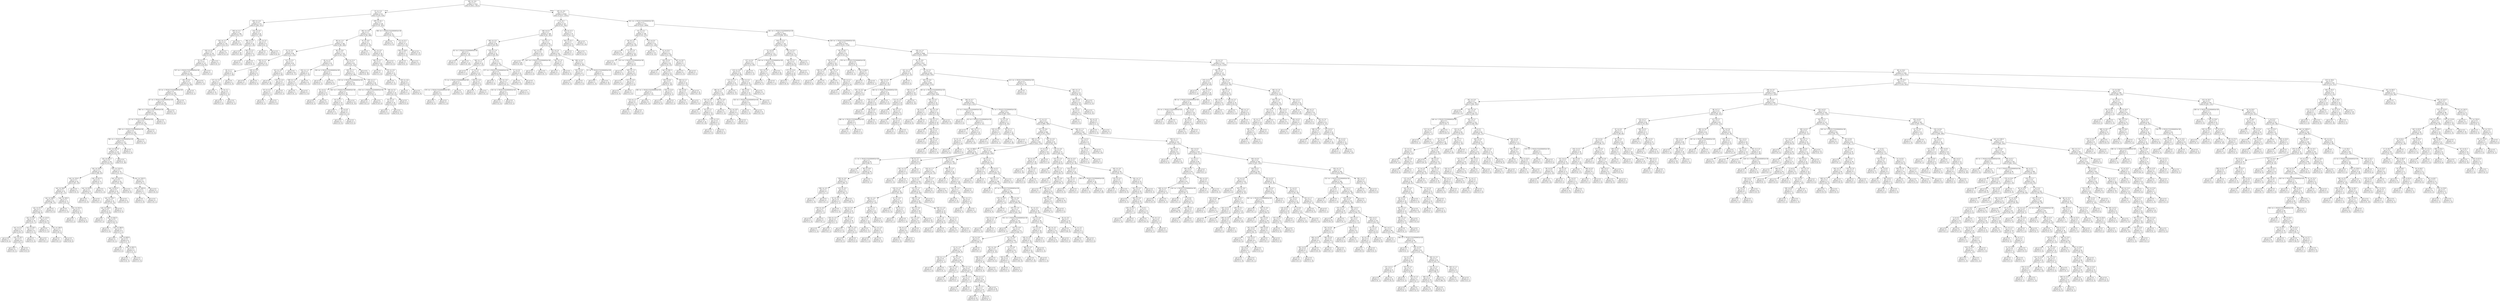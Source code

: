 digraph Tree {
node [shape=box, style="rounded", color="black", fontname=helvetica] ;
edge [fontname=helvetica] ;
0 [label="382 <= -4.6\ngini = 0.5\nsamples = 3350\nvalue = [2611, 2611]"] ;
1 [label="35 <= -5.4\ngini = 0.5\nsamples = 412\nvalue = [234, 410]"] ;
0 -> 1 [labeldistance=2.5, labelangle=45, headlabel="True"] ;
2 [label="260 <= -2.8\ngini = 0.5\nsamples = 174\nvalue = [160, 107]"] ;
1 -> 2 ;
3 [label="349 <= -5.5\ngini = 0.4\nsamples = 148\nvalue = [153, 77]"] ;
2 -> 3 ;
4 [label="162 <= -5.7\ngini = 0.4\nsamples = 139\nvalue = [153, 67]"] ;
3 -> 4 ;
5 [label="164 <= -6.2\ngini = 0.4\nsamples = 130\nvalue = [139, 67]"] ;
4 -> 5 ;
6 [label="79 <= 1.1\ngini = 0.4\nsamples = 127\nvalue = [139, 62]"] ;
5 -> 6 ;
7 [label="337 <= -1.7014117331926443e+38\ngini = 0.4\nsamples = 126\nvalue = [139, 60]"] ;
6 -> 7 ;
8 [label="395 <= 0.0\ngini = 0.4\nsamples = 121\nvalue = [132, 60]"] ;
7 -> 8 ;
9 [label="19 <= -1.7014117331926443e+38\ngini = 0.4\nsamples = 120\nvalue = [132, 59]"] ;
8 -> 9 ;
10 [label="67 <= -1.7014117331926443e+38\ngini = 0.4\nsamples = 119\nvalue = [129, 59]"] ;
9 -> 10 ;
11 [label="396 <= -1.7014117331926443e+38\ngini = 0.4\nsamples = 118\nvalue = [128, 59]"] ;
10 -> 11 ;
12 [label="21 <= -1.7014117331926443e+38\ngini = 0.4\nsamples = 117\nvalue = [125, 59]"] ;
11 -> 12 ;
13 [label="399 <= -1.7014117331926443e+38\ngini = 0.4\nsamples = 116\nvalue = [123, 59]"] ;
12 -> 13 ;
14 [label="360 <= -1.7014117331926443e+38\ngini = 0.4\nsamples = 115\nvalue = [121, 59]"] ;
13 -> 14 ;
15 [label="rain <= 1671.0\ngini = 0.4\nsamples = 114\nvalue = [119, 59]"] ;
14 -> 15 ;
16 [label="rain <= 491.5\ngini = 0.4\nsamples = 102\nvalue = [119, 41]"] ;
15 -> 16 ;
17 [label="rain <= 335.0\ngini = 0.3\nsamples = 67\nvalue = [88, 20]"] ;
16 -> 17 ;
18 [label="rain <= 310.0\ngini = 0.3\nsamples = 54\nvalue = [67, 19]"] ;
17 -> 18 ;
19 [label="rain <= 194.5\ngini = 0.3\nsamples = 52\nvalue = [67, 17]"] ;
18 -> 19 ;
20 [label="rain <= 180.5\ngini = 0.4\nsamples = 41\nvalue = [46, 15]"] ;
19 -> 20 ;
21 [label="rain <= 47.5\ngini = 0.3\nsamples = 37\nvalue = [46, 9]"] ;
20 -> 21 ;
22 [label="rain <= 34.0\ngini = 0.4\nsamples = 19\nvalue = [21, 7]"] ;
21 -> 22 ;
23 [label="rain <= 21.0\ngini = 0.2\nsamples = 15\nvalue = [18, 2]"] ;
22 -> 23 ;
24 [label="gini = 0.0\nsamples = 7\nvalue = [9, 0]"] ;
23 -> 24 ;
25 [label="rain <= 24.5\ngini = 0.3\nsamples = 8\nvalue = [9, 2]"] ;
23 -> 25 ;
26 [label="gini = 0.0\nsamples = 2\nvalue = [0, 2]"] ;
25 -> 26 ;
27 [label="gini = 0.0\nsamples = 6\nvalue = [9, 0]"] ;
25 -> 27 ;
28 [label="rain <= 39.5\ngini = 0.5\nsamples = 4\nvalue = [3, 5]"] ;
22 -> 28 ;
29 [label="gini = 0.5\nsamples = 3\nvalue = [3, 4]"] ;
28 -> 29 ;
30 [label="gini = 0.0\nsamples = 1\nvalue = [0, 1]"] ;
28 -> 30 ;
31 [label="rain <= 123.0\ngini = 0.1\nsamples = 18\nvalue = [25, 2]"] ;
21 -> 31 ;
32 [label="gini = 0.0\nsamples = 13\nvalue = [17, 0]"] ;
31 -> 32 ;
33 [label="rain <= 146.0\ngini = 0.3\nsamples = 5\nvalue = [8, 2]"] ;
31 -> 33 ;
34 [label="gini = 0.0\nsamples = 1\nvalue = [0, 2]"] ;
33 -> 34 ;
35 [label="gini = 0.0\nsamples = 4\nvalue = [8, 0]"] ;
33 -> 35 ;
36 [label="gini = 0.0\nsamples = 4\nvalue = [0, 6]"] ;
20 -> 36 ;
37 [label="rain <= 245.5\ngini = 0.2\nsamples = 11\nvalue = [21, 2]"] ;
19 -> 37 ;
38 [label="gini = 0.0\nsamples = 6\nvalue = [13, 0]"] ;
37 -> 38 ;
39 [label="rain <= 255.5\ngini = 0.3\nsamples = 5\nvalue = [8, 2]"] ;
37 -> 39 ;
40 [label="gini = 0.0\nsamples = 1\nvalue = [0, 2]"] ;
39 -> 40 ;
41 [label="gini = 0.0\nsamples = 4\nvalue = [8, 0]"] ;
39 -> 41 ;
42 [label="gini = 0.0\nsamples = 2\nvalue = [0, 2]"] ;
18 -> 42 ;
43 [label="rain <= 417.5\ngini = 0.1\nsamples = 13\nvalue = [21, 1]"] ;
17 -> 43 ;
44 [label="rain <= 414.0\ngini = 0.2\nsamples = 6\nvalue = [10, 1]"] ;
43 -> 44 ;
45 [label="gini = 0.0\nsamples = 5\nvalue = [10, 0]"] ;
44 -> 45 ;
46 [label="gini = 0.0\nsamples = 1\nvalue = [0, 1]"] ;
44 -> 46 ;
47 [label="gini = 0.0\nsamples = 7\nvalue = [11, 0]"] ;
43 -> 47 ;
48 [label="rain <= 1315.0\ngini = 0.5\nsamples = 35\nvalue = [31, 21]"] ;
16 -> 48 ;
49 [label="rain <= 1217.5\ngini = 0.5\nsamples = 29\nvalue = [22, 20]"] ;
48 -> 49 ;
50 [label="rain <= 813.5\ngini = 0.5\nsamples = 24\nvalue = [22, 12]"] ;
49 -> 50 ;
51 [label="rain <= 776.5\ngini = 0.5\nsamples = 16\nvalue = [10, 12]"] ;
50 -> 51 ;
52 [label="rain <= 518.5\ngini = 0.5\nsamples = 13\nvalue = [10, 8]"] ;
51 -> 52 ;
53 [label="gini = 0.0\nsamples = 2\nvalue = [0, 3]"] ;
52 -> 53 ;
54 [label="rain <= 562.0\ngini = 0.4\nsamples = 11\nvalue = [10, 5]"] ;
52 -> 54 ;
55 [label="gini = 0.0\nsamples = 2\nvalue = [3, 0]"] ;
54 -> 55 ;
56 [label="rain <= 580.0\ngini = 0.5\nsamples = 9\nvalue = [7, 5]"] ;
54 -> 56 ;
57 [label="gini = 0.0\nsamples = 1\nvalue = [0, 2]"] ;
56 -> 57 ;
58 [label="rain <= 649.0\ngini = 0.4\nsamples = 8\nvalue = [7, 3]"] ;
56 -> 58 ;
59 [label="gini = 0.0\nsamples = 3\nvalue = [4, 0]"] ;
58 -> 59 ;
60 [label="rain <= 691.5\ngini = 0.5\nsamples = 5\nvalue = [3, 3]"] ;
58 -> 60 ;
61 [label="gini = 0.0\nsamples = 2\nvalue = [0, 3]"] ;
60 -> 61 ;
62 [label="gini = 0.0\nsamples = 3\nvalue = [3, 0]"] ;
60 -> 62 ;
63 [label="gini = 0.0\nsamples = 3\nvalue = [0, 4]"] ;
51 -> 63 ;
64 [label="gini = 0.0\nsamples = 8\nvalue = [12, 0]"] ;
50 -> 64 ;
65 [label="gini = 0.0\nsamples = 5\nvalue = [0, 8]"] ;
49 -> 65 ;
66 [label="rain <= 1503.5\ngini = 0.2\nsamples = 6\nvalue = [9, 1]"] ;
48 -> 66 ;
67 [label="rain <= 1445.0\ngini = 0.4\nsamples = 3\nvalue = [3, 1]"] ;
66 -> 67 ;
68 [label="gini = 0.0\nsamples = 2\nvalue = [3, 0]"] ;
67 -> 68 ;
69 [label="gini = 0.0\nsamples = 1\nvalue = [0, 1]"] ;
67 -> 69 ;
70 [label="gini = 0.0\nsamples = 3\nvalue = [6, 0]"] ;
66 -> 70 ;
71 [label="gini = 0.0\nsamples = 12\nvalue = [0, 18]"] ;
15 -> 71 ;
72 [label="gini = 0.0\nsamples = 1\nvalue = [2, 0]"] ;
14 -> 72 ;
73 [label="gini = 0.0\nsamples = 1\nvalue = [2, 0]"] ;
13 -> 73 ;
74 [label="gini = 0.0\nsamples = 1\nvalue = [2, 0]"] ;
12 -> 74 ;
75 [label="gini = 0.0\nsamples = 1\nvalue = [3, 0]"] ;
11 -> 75 ;
76 [label="gini = 0.0\nsamples = 1\nvalue = [1, 0]"] ;
10 -> 76 ;
77 [label="gini = 0.0\nsamples = 1\nvalue = [3, 0]"] ;
9 -> 77 ;
78 [label="gini = 0.0\nsamples = 1\nvalue = [0, 1]"] ;
8 -> 78 ;
79 [label="gini = 0.0\nsamples = 5\nvalue = [7, 0]"] ;
7 -> 79 ;
80 [label="gini = 0.0\nsamples = 1\nvalue = [0, 2]"] ;
6 -> 80 ;
81 [label="gini = 0.0\nsamples = 3\nvalue = [0, 5]"] ;
5 -> 81 ;
82 [label="gini = 0.0\nsamples = 9\nvalue = [14, 0]"] ;
4 -> 82 ;
83 [label="gini = 0.0\nsamples = 9\nvalue = [0, 10]"] ;
3 -> 83 ;
84 [label="232 <= 2.8\ngini = 0.3\nsamples = 26\nvalue = [7, 30]"] ;
2 -> 84 ;
85 [label="386 <= -0.5\ngini = 0.1\nsamples = 22\nvalue = [1, 29]"] ;
84 -> 85 ;
86 [label="gini = 0.0\nsamples = 18\nvalue = [0, 26]"] ;
85 -> 86 ;
87 [label="263 <= -0.1\ngini = 0.4\nsamples = 4\nvalue = [1, 3]"] ;
85 -> 87 ;
88 [label="gini = 0.0\nsamples = 1\nvalue = [1, 0]"] ;
87 -> 88 ;
89 [label="gini = 0.0\nsamples = 3\nvalue = [0, 3]"] ;
87 -> 89 ;
90 [label="211 <= 3.0\ngini = 0.2\nsamples = 4\nvalue = [6, 1]"] ;
84 -> 90 ;
91 [label="gini = 0.0\nsamples = 1\nvalue = [0, 1]"] ;
90 -> 91 ;
92 [label="gini = 0.0\nsamples = 3\nvalue = [6, 0]"] ;
90 -> 92 ;
93 [label="299 <= 16.3\ngini = 0.3\nsamples = 238\nvalue = [74, 303]"] ;
1 -> 93 ;
94 [label="382 <= -4.9\ngini = 0.3\nsamples = 217\nvalue = [58, 288]"] ;
93 -> 94 ;
95 [label="89 <= -1.4\ngini = 0.2\nsamples = 196\nvalue = [46, 269]"] ;
94 -> 95 ;
96 [label="25 <= -5.0\ngini = 0.2\nsamples = 86\nvalue = [12, 134]"] ;
95 -> 96 ;
97 [label="190 <= -5.1\ngini = 0.4\nsamples = 21\nvalue = [9, 21]"] ;
96 -> 97 ;
98 [label="38 <= 2.7\ngini = 0.2\nsamples = 15\nvalue = [3, 20]"] ;
97 -> 98 ;
99 [label="171 <= -5.2\ngini = 0.1\nsamples = 13\nvalue = [1, 20]"] ;
98 -> 99 ;
100 [label="gini = 0.0\nsamples = 10\nvalue = [0, 17]"] ;
99 -> 100 ;
101 [label="17 <= -5.1\ngini = 0.4\nsamples = 3\nvalue = [1, 3]"] ;
99 -> 101 ;
102 [label="gini = 0.0\nsamples = 1\nvalue = [1, 0]"] ;
101 -> 102 ;
103 [label="gini = 0.0\nsamples = 2\nvalue = [0, 3]"] ;
101 -> 103 ;
104 [label="gini = 0.0\nsamples = 2\nvalue = [2, 0]"] ;
98 -> 104 ;
105 [label="149 <= -5.4\ngini = 0.2\nsamples = 6\nvalue = [6, 1]"] ;
97 -> 105 ;
106 [label="gini = 0.0\nsamples = 1\nvalue = [0, 1]"] ;
105 -> 106 ;
107 [label="gini = 0.0\nsamples = 5\nvalue = [6, 0]"] ;
105 -> 107 ;
108 [label="127 <= -4.1\ngini = 0.1\nsamples = 65\nvalue = [3, 113]"] ;
96 -> 108 ;
109 [label="103 <= -4.2\ngini = 0.1\nsamples = 23\nvalue = [3, 42]"] ;
108 -> 109 ;
110 [label="gini = 0.0\nsamples = 18\nvalue = [0, 38]"] ;
109 -> 110 ;
111 [label="103 <= -2.0\ngini = 0.5\nsamples = 5\nvalue = [3, 4]"] ;
109 -> 111 ;
112 [label="97 <= -4.3\ngini = 0.4\nsamples = 3\nvalue = [3, 1]"] ;
111 -> 112 ;
113 [label="gini = 0.0\nsamples = 1\nvalue = [0, 1]"] ;
112 -> 113 ;
114 [label="gini = 0.0\nsamples = 2\nvalue = [3, 0]"] ;
112 -> 114 ;
115 [label="gini = 0.0\nsamples = 2\nvalue = [0, 3]"] ;
111 -> 115 ;
116 [label="gini = 0.0\nsamples = 42\nvalue = [0, 71]"] ;
108 -> 116 ;
117 [label="90 <= -0.6\ngini = 0.3\nsamples = 110\nvalue = [34, 135]"] ;
95 -> 117 ;
118 [label="38 <= -0.7\ngini = 0.5\nsamples = 18\nvalue = [12, 13]"] ;
117 -> 118 ;
119 [label="250 <= -1.2\ngini = 0.3\nsamples = 11\nvalue = [3, 12]"] ;
118 -> 119 ;
120 [label="198 <= -1.4\ngini = 0.4\nsamples = 3\nvalue = [3, 1]"] ;
119 -> 120 ;
121 [label="gini = 0.0\nsamples = 1\nvalue = [0, 1]"] ;
120 -> 121 ;
122 [label="gini = 0.0\nsamples = 2\nvalue = [3, 0]"] ;
120 -> 122 ;
123 [label="gini = 0.0\nsamples = 8\nvalue = [0, 11]"] ;
119 -> 123 ;
124 [label="358 <= -1.7014117331926443e+38\ngini = 0.2\nsamples = 7\nvalue = [9, 1]"] ;
118 -> 124 ;
125 [label="gini = 0.0\nsamples = 1\nvalue = [0, 1]"] ;
124 -> 125 ;
126 [label="gini = 0.0\nsamples = 6\nvalue = [9, 0]"] ;
124 -> 126 ;
127 [label="110 <= 11.4\ngini = 0.3\nsamples = 92\nvalue = [22, 122]"] ;
117 -> 127 ;
128 [label="194 <= 1.7\ngini = 0.3\nsamples = 72\nvalue = [22, 86]"] ;
127 -> 128 ;
129 [label="159 <= -1.7014117331926443e+38\ngini = 0.2\nsamples = 46\nvalue = [6, 61]"] ;
128 -> 129 ;
130 [label="41 <= 0.1\ngini = 0.5\nsamples = 9\nvalue = [4, 5]"] ;
129 -> 130 ;
131 [label="gini = 0.0\nsamples = 5\nvalue = [0, 5]"] ;
130 -> 131 ;
132 [label="gini = 0.0\nsamples = 4\nvalue = [4, 0]"] ;
130 -> 132 ;
133 [label="302 <= -1.7014117331926443e+38\ngini = 0.1\nsamples = 37\nvalue = [2, 56]"] ;
129 -> 133 ;
134 [label="93 <= 0.7\ngini = 0.2\nsamples = 14\nvalue = [2, 21]"] ;
133 -> 134 ;
135 [label="gini = 0.0\nsamples = 9\nvalue = [0, 17]"] ;
134 -> 135 ;
136 [label="76 <= 0.8\ngini = 0.4\nsamples = 5\nvalue = [2, 4]"] ;
134 -> 136 ;
137 [label="gini = 0.0\nsamples = 2\nvalue = [2, 0]"] ;
136 -> 137 ;
138 [label="gini = 0.0\nsamples = 3\nvalue = [0, 4]"] ;
136 -> 138 ;
139 [label="gini = 0.0\nsamples = 23\nvalue = [0, 35]"] ;
133 -> 139 ;
140 [label="378 <= 2.7\ngini = 0.5\nsamples = 26\nvalue = [16, 25]"] ;
128 -> 140 ;
141 [label="254 <= -1.7014117331926443e+38\ngini = 0.3\nsamples = 7\nvalue = [10, 2]"] ;
140 -> 141 ;
142 [label="gini = 0.0\nsamples = 2\nvalue = [0, 2]"] ;
141 -> 142 ;
143 [label="gini = 0.0\nsamples = 5\nvalue = [10, 0]"] ;
141 -> 143 ;
144 [label="348 <= 7.6\ngini = 0.3\nsamples = 19\nvalue = [6, 23]"] ;
140 -> 144 ;
145 [label="39 <= 2.0\ngini = 0.1\nsamples = 16\nvalue = [2, 23]"] ;
144 -> 145 ;
146 [label="gini = 0.0\nsamples = 1\nvalue = [2, 0]"] ;
145 -> 146 ;
147 [label="gini = 0.0\nsamples = 15\nvalue = [0, 23]"] ;
145 -> 147 ;
148 [label="gini = 0.0\nsamples = 3\nvalue = [4, 0]"] ;
144 -> 148 ;
149 [label="gini = 0.0\nsamples = 20\nvalue = [0, 36]"] ;
127 -> 149 ;
150 [label="47 <= -4.9\ngini = 0.5\nsamples = 21\nvalue = [12, 19]"] ;
94 -> 150 ;
151 [label="gini = 0.0\nsamples = 3\nvalue = [6, 0]"] ;
150 -> 151 ;
152 [label="341 <= -4.5\ngini = 0.4\nsamples = 18\nvalue = [6, 19]"] ;
150 -> 152 ;
153 [label="340 <= -4.7\ngini = 0.2\nsamples = 16\nvalue = [2, 19]"] ;
152 -> 153 ;
154 [label="gini = 0.0\nsamples = 1\nvalue = [1, 0]"] ;
153 -> 154 ;
155 [label="270 <= -4.5\ngini = 0.1\nsamples = 15\nvalue = [1, 19]"] ;
153 -> 155 ;
156 [label="gini = 0.0\nsamples = 11\nvalue = [0, 13]"] ;
155 -> 156 ;
157 [label="329 <= -4.6\ngini = 0.2\nsamples = 4\nvalue = [1, 6]"] ;
155 -> 157 ;
158 [label="gini = 0.0\nsamples = 1\nvalue = [1, 0]"] ;
157 -> 158 ;
159 [label="gini = 0.0\nsamples = 3\nvalue = [0, 6]"] ;
157 -> 159 ;
160 [label="gini = 0.0\nsamples = 2\nvalue = [4, 0]"] ;
152 -> 160 ;
161 [label="346 <= -1.7014117331926443e+38\ngini = 0.5\nsamples = 21\nvalue = [16, 15]"] ;
93 -> 161 ;
162 [label="gini = 0.0\nsamples = 8\nvalue = [13, 0]"] ;
161 -> 162 ;
163 [label="133 <= 23.1\ngini = 0.3\nsamples = 13\nvalue = [3, 15]"] ;
161 -> 163 ;
164 [label="244 <= 18.6\ngini = 0.5\nsamples = 3\nvalue = [3, 3]"] ;
163 -> 164 ;
165 [label="gini = 0.0\nsamples = 1\nvalue = [0, 3]"] ;
164 -> 165 ;
166 [label="gini = 0.0\nsamples = 2\nvalue = [3, 0]"] ;
164 -> 166 ;
167 [label="gini = 0.0\nsamples = 10\nvalue = [0, 12]"] ;
163 -> 167 ;
168 [label="195 <= -4.6\ngini = 0.5\nsamples = 2938\nvalue = [2377, 2201]"] ;
0 -> 168 [labeldistance=2.5, labelangle=-45, headlabel="False"] ;
169 [label="7 <= 14.7\ngini = 0.3\nsamples = 167\nvalue = [55, 192]"] ;
168 -> 169 ;
170 [label="180 <= 0.5\ngini = 0.3\nsamples = 148\nvalue = [41, 181]"] ;
169 -> 170 ;
171 [label="385 <= -4.2\ngini = 0.4\nsamples = 66\nvalue = [29, 64]"] ;
170 -> 171 ;
172 [label="81 <= -1.7014117331926443e+38\ngini = 0.1\nsamples = 14\nvalue = [1, 20]"] ;
171 -> 172 ;
173 [label="gini = 0.0\nsamples = 1\nvalue = [1, 0]"] ;
172 -> 173 ;
174 [label="gini = 0.0\nsamples = 13\nvalue = [0, 20]"] ;
172 -> 174 ;
175 [label="319 <= -1.4\ngini = 0.5\nsamples = 52\nvalue = [28, 44]"] ;
171 -> 175 ;
176 [label="360 <= -3.7\ngini = 0.3\nsamples = 22\nvalue = [7, 25]"] ;
175 -> 176 ;
177 [label="gini = 0.0\nsamples = 3\nvalue = [3, 0]"] ;
176 -> 177 ;
178 [label="77 <= -2.3\ngini = 0.2\nsamples = 19\nvalue = [4, 25]"] ;
176 -> 178 ;
179 [label="73 <= -1.7014117331926443e+38\ngini = 0.1\nsamples = 13\nvalue = [1, 22]"] ;
178 -> 179 ;
180 [label="379 <= -1.7014117331926443e+38\ngini = 0.3\nsamples = 4\nvalue = [1, 5]"] ;
179 -> 180 ;
181 [label="gini = 0.0\nsamples = 3\nvalue = [0, 5]"] ;
180 -> 181 ;
182 [label="gini = 0.0\nsamples = 1\nvalue = [1, 0]"] ;
180 -> 182 ;
183 [label="gini = 0.0\nsamples = 9\nvalue = [0, 17]"] ;
179 -> 183 ;
184 [label="339 <= -1.8\ngini = 0.5\nsamples = 6\nvalue = [3, 3]"] ;
178 -> 184 ;
185 [label="gini = 0.0\nsamples = 3\nvalue = [3, 0]"] ;
184 -> 185 ;
186 [label="gini = 0.0\nsamples = 3\nvalue = [0, 3]"] ;
184 -> 186 ;
187 [label="6 <= 0.1\ngini = 0.5\nsamples = 30\nvalue = [21, 19]"] ;
175 -> 187 ;
188 [label="277 <= -1.7014117331926443e+38\ngini = 0.4\nsamples = 20\nvalue = [19, 6]"] ;
187 -> 188 ;
189 [label="gini = 0.0\nsamples = 3\nvalue = [0, 4]"] ;
188 -> 189 ;
190 [label="163 <= -3.9\ngini = 0.2\nsamples = 17\nvalue = [19, 2]"] ;
188 -> 190 ;
191 [label="150 <= -1.7014117331926443e+38\ngini = 0.5\nsamples = 4\nvalue = [2, 2]"] ;
190 -> 191 ;
192 [label="gini = 0.0\nsamples = 2\nvalue = [2, 0]"] ;
191 -> 192 ;
193 [label="gini = 0.0\nsamples = 2\nvalue = [0, 2]"] ;
191 -> 193 ;
194 [label="gini = 0.0\nsamples = 13\nvalue = [17, 0]"] ;
190 -> 194 ;
195 [label="57 <= 0.9\ngini = 0.2\nsamples = 10\nvalue = [2, 13]"] ;
187 -> 195 ;
196 [label="gini = 0.0\nsamples = 8\nvalue = [0, 13]"] ;
195 -> 196 ;
197 [label="gini = 0.0\nsamples = 2\nvalue = [2, 0]"] ;
195 -> 197 ;
198 [label="133 <= 1.7\ngini = 0.2\nsamples = 82\nvalue = [12, 117]"] ;
170 -> 198 ;
199 [label="321 <= 10.7\ngini = 0.0\nsamples = 54\nvalue = [2, 87]"] ;
198 -> 199 ;
200 [label="gini = 0.0\nsamples = 49\nvalue = [0, 80]"] ;
199 -> 200 ;
201 [label="267 <= -1.7014117331926443e+38\ngini = 0.3\nsamples = 5\nvalue = [2, 7]"] ;
199 -> 201 ;
202 [label="gini = 0.0\nsamples = 2\nvalue = [2, 0]"] ;
201 -> 202 ;
203 [label="gini = 0.0\nsamples = 3\nvalue = [0, 7]"] ;
201 -> 203 ;
204 [label="322 <= 2.6\ngini = 0.4\nsamples = 28\nvalue = [10, 30]"] ;
198 -> 204 ;
205 [label="361 <= 1.9\ngini = 0.4\nsamples = 7\nvalue = [6, 2]"] ;
204 -> 205 ;
206 [label="gini = 0.0\nsamples = 2\nvalue = [0, 2]"] ;
205 -> 206 ;
207 [label="gini = 0.0\nsamples = 5\nvalue = [6, 0]"] ;
205 -> 207 ;
208 [label="298 <= 4.9\ngini = 0.2\nsamples = 21\nvalue = [4, 28]"] ;
204 -> 208 ;
209 [label="303 <= 4.0\ngini = 0.5\nsamples = 4\nvalue = [3, 3]"] ;
208 -> 209 ;
210 [label="gini = 0.0\nsamples = 2\nvalue = [0, 3]"] ;
209 -> 210 ;
211 [label="gini = 0.0\nsamples = 2\nvalue = [3, 0]"] ;
209 -> 211 ;
212 [label="51 <= -1.7014117331926443e+38\ngini = 0.1\nsamples = 17\nvalue = [1, 25]"] ;
208 -> 212 ;
213 [label="gini = 0.0\nsamples = 1\nvalue = [1, 0]"] ;
212 -> 213 ;
214 [label="gini = 0.0\nsamples = 16\nvalue = [0, 25]"] ;
212 -> 214 ;
215 [label="104 <= 17.2\ngini = 0.5\nsamples = 19\nvalue = [14, 11]"] ;
169 -> 215 ;
216 [label="363 <= 15.2\ngini = 0.1\nsamples = 12\nvalue = [14, 1]"] ;
215 -> 216 ;
217 [label="gini = 0.0\nsamples = 1\nvalue = [0, 1]"] ;
216 -> 217 ;
218 [label="gini = 0.0\nsamples = 11\nvalue = [14, 0]"] ;
216 -> 218 ;
219 [label="gini = 0.0\nsamples = 7\nvalue = [0, 10]"] ;
215 -> 219 ;
220 [label="352 <= -1.7014117331926443e+38\ngini = 0.5\nsamples = 2771\nvalue = [2322, 2009]"] ;
168 -> 220 ;
221 [label="91 <= -0.3\ngini = 0.3\nsamples = 108\nvalue = [33, 137]"] ;
220 -> 221 ;
222 [label="66 <= -3.1\ngini = 0.5\nsamples = 32\nvalue = [20, 28]"] ;
221 -> 222 ;
223 [label="gini = 0.0\nsamples = 8\nvalue = [12, 0]"] ;
222 -> 223 ;
224 [label="71 <= -2.4\ngini = 0.3\nsamples = 24\nvalue = [8, 28]"] ;
222 -> 224 ;
225 [label="gini = 0.0\nsamples = 11\nvalue = [0, 19]"] ;
224 -> 225 ;
226 [label="315 <= -1.7014117331926443e+38\ngini = 0.5\nsamples = 13\nvalue = [8, 9]"] ;
224 -> 226 ;
227 [label="gini = 0.0\nsamples = 5\nvalue = [0, 5]"] ;
226 -> 227 ;
228 [label="383 <= -1.5\ngini = 0.4\nsamples = 8\nvalue = [8, 4]"] ;
226 -> 228 ;
229 [label="gini = 0.0\nsamples = 3\nvalue = [5, 0]"] ;
228 -> 229 ;
230 [label="323 <= -0.9\ngini = 0.5\nsamples = 5\nvalue = [3, 4]"] ;
228 -> 230 ;
231 [label="gini = 0.0\nsamples = 3\nvalue = [0, 4]"] ;
230 -> 231 ;
232 [label="gini = 0.0\nsamples = 2\nvalue = [3, 0]"] ;
230 -> 232 ;
233 [label="273 <= 0.4\ngini = 0.2\nsamples = 76\nvalue = [13, 109]"] ;
221 -> 233 ;
234 [label="gini = 0.0\nsamples = 35\nvalue = [0, 53]"] ;
233 -> 234 ;
235 [label="32 <= 24.3\ngini = 0.3\nsamples = 41\nvalue = [13, 56]"] ;
233 -> 235 ;
236 [label="144 <= 0.4\ngini = 0.3\nsamples = 38\nvalue = [10, 55]"] ;
235 -> 236 ;
237 [label="gini = 0.0\nsamples = 3\nvalue = [4, 0]"] ;
236 -> 237 ;
238 [label="rain <= 581.5\ngini = 0.2\nsamples = 35\nvalue = [6, 55]"] ;
236 -> 238 ;
239 [label="350 <= 8.0\ngini = 0.3\nsamples = 16\nvalue = [5, 18]"] ;
238 -> 239 ;
240 [label="290 <= -1.7014117331926443e+38\ngini = 0.1\nsamples = 11\nvalue = [1, 15]"] ;
239 -> 240 ;
241 [label="119 <= 1.3\ngini = 0.4\nsamples = 2\nvalue = [1, 2]"] ;
240 -> 241 ;
242 [label="gini = 0.0\nsamples = 1\nvalue = [0, 2]"] ;
241 -> 242 ;
243 [label="gini = 0.0\nsamples = 1\nvalue = [1, 0]"] ;
241 -> 243 ;
244 [label="gini = 0.0\nsamples = 9\nvalue = [0, 13]"] ;
240 -> 244 ;
245 [label="316 <= 12.4\ngini = 0.5\nsamples = 5\nvalue = [4, 3]"] ;
239 -> 245 ;
246 [label="gini = 0.0\nsamples = 2\nvalue = [4, 0]"] ;
245 -> 246 ;
247 [label="gini = 0.0\nsamples = 3\nvalue = [0, 3]"] ;
245 -> 247 ;
248 [label="358 <= 1.2\ngini = 0.1\nsamples = 19\nvalue = [1, 37]"] ;
238 -> 248 ;
249 [label="49 <= 0.8\ngini = 0.3\nsamples = 3\nvalue = [1, 5]"] ;
248 -> 249 ;
250 [label="gini = 0.0\nsamples = 2\nvalue = [0, 5]"] ;
249 -> 250 ;
251 [label="gini = 0.0\nsamples = 1\nvalue = [1, 0]"] ;
249 -> 251 ;
252 [label="gini = 0.0\nsamples = 16\nvalue = [0, 32]"] ;
248 -> 252 ;
253 [label="387 <= 30.7\ngini = 0.4\nsamples = 3\nvalue = [3, 1]"] ;
235 -> 253 ;
254 [label="gini = 0.0\nsamples = 2\nvalue = [3, 0]"] ;
253 -> 254 ;
255 [label="gini = 0.0\nsamples = 1\nvalue = [0, 1]"] ;
253 -> 255 ;
256 [label="181 <= -1.7014117331926443e+38\ngini = 0.5\nsamples = 2663\nvalue = [2289, 1872]"] ;
220 -> 256 ;
257 [label="254 <= 12.2\ngini = 0.4\nsamples = 134\nvalue = [54, 156]"] ;
256 -> 257 ;
258 [label="52 <= 0.9\ngini = 0.3\nsamples = 113\nvalue = [34, 143]"] ;
257 -> 258 ;
259 [label="157 <= 0.9\ngini = 0.4\nsamples = 63\nvalue = [33, 69]"] ;
258 -> 259 ;
260 [label="119 <= -0.6\ngini = 0.4\nsamples = 59\nvalue = [26, 69]"] ;
259 -> 260 ;
261 [label="113 <= -1.1\ngini = 0.3\nsamples = 41\nvalue = [13, 57]"] ;
260 -> 261 ;
262 [label="386 <= -1.1\ngini = 0.4\nsamples = 25\nvalue = [13, 30]"] ;
261 -> 262 ;
263 [label="197 <= -4.0\ngini = 0.3\nsamples = 18\nvalue = [5, 25]"] ;
262 -> 263 ;
264 [label="gini = 0.0\nsamples = 3\nvalue = [3, 0]"] ;
263 -> 264 ;
265 [label="93 <= -3.1\ngini = 0.1\nsamples = 15\nvalue = [2, 25]"] ;
263 -> 265 ;
266 [label="gini = 0.0\nsamples = 10\nvalue = [0, 20]"] ;
265 -> 266 ;
267 [label="110 <= -2.9\ngini = 0.4\nsamples = 5\nvalue = [2, 5]"] ;
265 -> 267 ;
268 [label="gini = 0.0\nsamples = 2\nvalue = [2, 0]"] ;
267 -> 268 ;
269 [label="gini = 0.0\nsamples = 3\nvalue = [0, 5]"] ;
267 -> 269 ;
270 [label="290 <= -0.6\ngini = 0.5\nsamples = 7\nvalue = [8, 5]"] ;
262 -> 270 ;
271 [label="gini = 0.0\nsamples = 3\nvalue = [7, 0]"] ;
270 -> 271 ;
272 [label="152 <= -0.8\ngini = 0.3\nsamples = 4\nvalue = [1, 5]"] ;
270 -> 272 ;
273 [label="gini = 0.0\nsamples = 3\nvalue = [0, 5]"] ;
272 -> 273 ;
274 [label="gini = 0.0\nsamples = 1\nvalue = [1, 0]"] ;
272 -> 274 ;
275 [label="gini = 0.0\nsamples = 16\nvalue = [0, 27]"] ;
261 -> 275 ;
276 [label="104 <= -0.3\ngini = 0.5\nsamples = 18\nvalue = [13, 12]"] ;
260 -> 276 ;
277 [label="99 <= 4.6\ngini = 0.2\nsamples = 10\nvalue = [2, 12]"] ;
276 -> 277 ;
278 [label="316 <= -1.7014117331926443e+38\ngini = 0.1\nsamples = 9\nvalue = [1, 12]"] ;
277 -> 278 ;
279 [label="gini = 0.0\nsamples = 1\nvalue = [1, 0]"] ;
278 -> 279 ;
280 [label="gini = 0.0\nsamples = 8\nvalue = [0, 12]"] ;
278 -> 280 ;
281 [label="gini = 0.0\nsamples = 1\nvalue = [1, 0]"] ;
277 -> 281 ;
282 [label="gini = 0.0\nsamples = 8\nvalue = [11, 0]"] ;
276 -> 282 ;
283 [label="gini = 0.0\nsamples = 4\nvalue = [7, 0]"] ;
259 -> 283 ;
284 [label="334 <= -1.7014117331926443e+38\ngini = 0.0\nsamples = 50\nvalue = [1, 74]"] ;
258 -> 284 ;
285 [label="353 <= 1.0\ngini = 0.3\nsamples = 5\nvalue = [1, 5]"] ;
284 -> 285 ;
286 [label="gini = 0.0\nsamples = 4\nvalue = [0, 5]"] ;
285 -> 286 ;
287 [label="gini = 0.0\nsamples = 1\nvalue = [1, 0]"] ;
285 -> 287 ;
288 [label="gini = 0.0\nsamples = 45\nvalue = [0, 69]"] ;
284 -> 288 ;
289 [label="307 <= 37.5\ngini = 0.5\nsamples = 21\nvalue = [20, 13]"] ;
257 -> 289 ;
290 [label="140 <= 17.7\ngini = 0.4\nsamples = 16\nvalue = [20, 8]"] ;
289 -> 290 ;
291 [label="175 <= 13.4\ngini = 0.5\nsamples = 10\nvalue = [8, 8]"] ;
290 -> 291 ;
292 [label="gini = 0.0\nsamples = 3\nvalue = [8, 0]"] ;
291 -> 292 ;
293 [label="gini = 0.0\nsamples = 7\nvalue = [0, 8]"] ;
291 -> 293 ;
294 [label="gini = 0.0\nsamples = 6\nvalue = [12, 0]"] ;
290 -> 294 ;
295 [label="gini = 0.0\nsamples = 5\nvalue = [0, 5]"] ;
289 -> 295 ;
296 [label="329 <= -1.7014117331926443e+38\ngini = 0.5\nsamples = 2529\nvalue = [2235, 1716]"] ;
256 -> 296 ;
297 [label="49 <= 18.1\ngini = 0.3\nsamples = 43\nvalue = [10, 52]"] ;
296 -> 297 ;
298 [label="99 <= -1.4\ngini = 0.2\nsamples = 38\nvalue = [6, 50]"] ;
297 -> 298 ;
299 [label="338 <= -1.4\ngini = 0.5\nsamples = 7\nvalue = [4, 7]"] ;
298 -> 299 ;
300 [label="gini = 0.0\nsamples = 2\nvalue = [4, 0]"] ;
299 -> 300 ;
301 [label="gini = 0.0\nsamples = 5\nvalue = [0, 7]"] ;
299 -> 301 ;
302 [label="287 <= 1.4\ngini = 0.1\nsamples = 31\nvalue = [2, 43]"] ;
298 -> 302 ;
303 [label="gini = 0.0\nsamples = 24\nvalue = [0, 37]"] ;
302 -> 303 ;
304 [label="140 <= 4.2\ngini = 0.4\nsamples = 7\nvalue = [2, 6]"] ;
302 -> 304 ;
305 [label="gini = 0.0\nsamples = 2\nvalue = [2, 0]"] ;
304 -> 305 ;
306 [label="gini = 0.0\nsamples = 5\nvalue = [0, 6]"] ;
304 -> 306 ;
307 [label="370 <= -1.7014117331926443e+38\ngini = 0.4\nsamples = 5\nvalue = [4, 2]"] ;
297 -> 307 ;
308 [label="gini = 0.0\nsamples = 1\nvalue = [0, 1]"] ;
307 -> 308 ;
309 [label="310 <= 46.6\ngini = 0.3\nsamples = 4\nvalue = [4, 1]"] ;
307 -> 309 ;
310 [label="gini = 0.0\nsamples = 3\nvalue = [4, 0]"] ;
309 -> 310 ;
311 [label="gini = 0.0\nsamples = 1\nvalue = [0, 1]"] ;
309 -> 311 ;
312 [label="195 <= 1.4\ngini = 0.5\nsamples = 2486\nvalue = [2225, 1664]"] ;
296 -> 312 ;
313 [label="65 <= -4.6\ngini = 0.5\nsamples = 957\nvalue = [951, 538]"] ;
312 -> 313 ;
314 [label="141 <= 1.0\ngini = 0.4\nsamples = 33\nvalue = [12, 33]"] ;
313 -> 314 ;
315 [label="186 <= -4.4\ngini = 0.3\nsamples = 30\nvalue = [8, 33]"] ;
314 -> 315 ;
316 [label="201 <= -0.2\ngini = 0.5\nsamples = 6\nvalue = [5, 4]"] ;
315 -> 316 ;
317 [label="gini = 0.0\nsamples = 4\nvalue = [5, 0]"] ;
316 -> 317 ;
318 [label="gini = 0.0\nsamples = 2\nvalue = [0, 4]"] ;
316 -> 318 ;
319 [label="106 <= -1.7014117331926443e+38\ngini = 0.2\nsamples = 24\nvalue = [3, 29]"] ;
315 -> 319 ;
320 [label="339 <= -1.8\ngini = 0.4\nsamples = 9\nvalue = [3, 8]"] ;
319 -> 320 ;
321 [label="gini = 0.0\nsamples = 3\nvalue = [0, 5]"] ;
320 -> 321 ;
322 [label="138 <= 0.6\ngini = 0.5\nsamples = 6\nvalue = [3, 3]"] ;
320 -> 322 ;
323 [label="286 <= -1.7014117331926443e+38\ngini = 0.4\nsamples = 4\nvalue = [3, 1]"] ;
322 -> 323 ;
324 [label="gini = 0.0\nsamples = 1\nvalue = [0, 1]"] ;
323 -> 324 ;
325 [label="gini = 0.0\nsamples = 3\nvalue = [3, 0]"] ;
323 -> 325 ;
326 [label="gini = 0.0\nsamples = 2\nvalue = [0, 2]"] ;
322 -> 326 ;
327 [label="gini = 0.0\nsamples = 15\nvalue = [0, 21]"] ;
319 -> 327 ;
328 [label="gini = 0.0\nsamples = 3\nvalue = [4, 0]"] ;
314 -> 328 ;
329 [label="81 <= 1.9\ngini = 0.5\nsamples = 924\nvalue = [939, 505]"] ;
313 -> 329 ;
330 [label="393 <= -4.8\ngini = 0.4\nsamples = 897\nvalue = [927, 473]"] ;
329 -> 330 ;
331 [label="258 <= -1.0\ngini = 0.3\nsamples = 20\nvalue = [5, 23]"] ;
330 -> 331 ;
332 [label="133 <= -3.9\ngini = 0.5\nsamples = 10\nvalue = [5, 9]"] ;
331 -> 332 ;
333 [label="gini = 0.0\nsamples = 4\nvalue = [0, 7]"] ;
332 -> 333 ;
334 [label="96 <= -1.4\ngini = 0.4\nsamples = 6\nvalue = [5, 2]"] ;
332 -> 334 ;
335 [label="gini = 0.0\nsamples = 3\nvalue = [4, 0]"] ;
334 -> 335 ;
336 [label="143 <= -1.0\ngini = 0.4\nsamples = 3\nvalue = [1, 2]"] ;
334 -> 336 ;
337 [label="gini = 0.0\nsamples = 2\nvalue = [0, 2]"] ;
336 -> 337 ;
338 [label="gini = 0.0\nsamples = 1\nvalue = [1, 0]"] ;
336 -> 338 ;
339 [label="gini = 0.0\nsamples = 10\nvalue = [0, 14]"] ;
331 -> 339 ;
340 [label="89 <= -1.7014117331926443e+38\ngini = 0.4\nsamples = 877\nvalue = [922, 450]"] ;
330 -> 340 ;
341 [label="241 <= -4.3\ngini = 0.4\nsamples = 22\nvalue = [9, 25]"] ;
340 -> 341 ;
342 [label="80 <= 0.5\ngini = 0.3\nsamples = 3\nvalue = [4, 1]"] ;
341 -> 342 ;
343 [label="gini = 0.0\nsamples = 2\nvalue = [4, 0]"] ;
342 -> 343 ;
344 [label="gini = 0.0\nsamples = 1\nvalue = [0, 1]"] ;
342 -> 344 ;
345 [label="163 <= -0.9\ngini = 0.3\nsamples = 19\nvalue = [5, 24]"] ;
341 -> 345 ;
346 [label="234 <= -3.3\ngini = 0.5\nsamples = 10\nvalue = [5, 9]"] ;
345 -> 346 ;
347 [label="gini = 0.0\nsamples = 5\nvalue = [0, 7]"] ;
346 -> 347 ;
348 [label="106 <= -2.3\ngini = 0.4\nsamples = 5\nvalue = [5, 2]"] ;
346 -> 348 ;
349 [label="gini = 0.0\nsamples = 2\nvalue = [4, 0]"] ;
348 -> 349 ;
350 [label="188 <= -1.4\ngini = 0.4\nsamples = 3\nvalue = [1, 2]"] ;
348 -> 350 ;
351 [label="gini = 0.0\nsamples = 2\nvalue = [0, 2]"] ;
350 -> 351 ;
352 [label="gini = 0.0\nsamples = 1\nvalue = [1, 0]"] ;
350 -> 352 ;
353 [label="gini = 0.0\nsamples = 9\nvalue = [0, 15]"] ;
345 -> 353 ;
354 [label="166 <= -4.7\ngini = 0.4\nsamples = 855\nvalue = [913, 425]"] ;
340 -> 354 ;
355 [label="53 <= -1.7014117331926443e+38\ngini = 0.3\nsamples = 18\nvalue = [6, 22]"] ;
354 -> 355 ;
356 [label="gini = 0.0\nsamples = 1\nvalue = [3, 0]"] ;
355 -> 356 ;
357 [label="42 <= -1.7014117331926443e+38\ngini = 0.2\nsamples = 17\nvalue = [3, 22]"] ;
355 -> 357 ;
358 [label="gini = 0.0\nsamples = 1\nvalue = [1, 0]"] ;
357 -> 358 ;
359 [label="261 <= -1.1\ngini = 0.2\nsamples = 16\nvalue = [2, 22]"] ;
357 -> 359 ;
360 [label="22 <= -3.7\ngini = 0.4\nsamples = 7\nvalue = [2, 6]"] ;
359 -> 360 ;
361 [label="gini = 0.0\nsamples = 5\nvalue = [0, 6]"] ;
360 -> 361 ;
362 [label="gini = 0.0\nsamples = 2\nvalue = [2, 0]"] ;
360 -> 362 ;
363 [label="gini = 0.0\nsamples = 9\nvalue = [0, 16]"] ;
359 -> 363 ;
364 [label="75 <= -1.7014117331926443e+38\ngini = 0.4\nsamples = 837\nvalue = [907, 403]"] ;
354 -> 364 ;
365 [label="33 <= -3.6\ngini = 0.4\nsamples = 17\nvalue = [8, 19]"] ;
364 -> 365 ;
366 [label="318 <= -0.5\ngini = 0.2\nsamples = 5\nvalue = [7, 1]"] ;
365 -> 366 ;
367 [label="gini = 0.0\nsamples = 4\nvalue = [7, 0]"] ;
366 -> 367 ;
368 [label="gini = 0.0\nsamples = 1\nvalue = [0, 1]"] ;
366 -> 368 ;
369 [label="90 <= 1.3\ngini = 0.1\nsamples = 12\nvalue = [1, 18]"] ;
365 -> 369 ;
370 [label="gini = 0.0\nsamples = 11\nvalue = [0, 18]"] ;
369 -> 370 ;
371 [label="gini = 0.0\nsamples = 1\nvalue = [1, 0]"] ;
369 -> 371 ;
372 [label="27 <= -0.3\ngini = 0.4\nsamples = 820\nvalue = [899, 384]"] ;
364 -> 372 ;
373 [label="227 <= -0.6\ngini = 0.5\nsamples = 480\nvalue = [473, 250]"] ;
372 -> 373 ;
374 [label="389 <= -3.5\ngini = 0.4\nsamples = 383\nvalue = [410, 174]"] ;
373 -> 374 ;
375 [label="rain <= 984.0\ngini = 0.2\nsamples = 61\nvalue = [88, 10]"] ;
374 -> 375 ;
376 [label="11 <= -1.7014117331926443e+38\ngini = 0.1\nsamples = 55\nvalue = [84, 5]"] ;
375 -> 376 ;
377 [label="gini = 0.0\nsamples = 1\nvalue = [0, 2]"] ;
376 -> 377 ;
378 [label="86 <= -0.8\ngini = 0.1\nsamples = 54\nvalue = [84, 3]"] ;
376 -> 378 ;
379 [label="338 <= -4.6\ngini = 0.0\nsamples = 53\nvalue = [84, 2]"] ;
378 -> 379 ;
380 [label="206 <= -4.5\ngini = 0.5\nsamples = 2\nvalue = [1, 1]"] ;
379 -> 380 ;
381 [label="gini = 0.0\nsamples = 1\nvalue = [1, 0]"] ;
380 -> 381 ;
382 [label="gini = 0.0\nsamples = 1\nvalue = [0, 1]"] ;
380 -> 382 ;
383 [label="119 <= -4.5\ngini = 0.0\nsamples = 51\nvalue = [83, 1]"] ;
379 -> 383 ;
384 [label="93 <= -4.5\ngini = 0.4\nsamples = 4\nvalue = [3, 1]"] ;
383 -> 384 ;
385 [label="278 <= -4.4\ngini = 0.5\nsamples = 2\nvalue = [1, 1]"] ;
384 -> 385 ;
386 [label="gini = 0.0\nsamples = 1\nvalue = [1, 0]"] ;
385 -> 386 ;
387 [label="gini = 0.0\nsamples = 1\nvalue = [0, 1]"] ;
385 -> 387 ;
388 [label="gini = 0.0\nsamples = 2\nvalue = [2, 0]"] ;
384 -> 388 ;
389 [label="gini = 0.0\nsamples = 47\nvalue = [80, 0]"] ;
383 -> 389 ;
390 [label="gini = 0.0\nsamples = 1\nvalue = [0, 1]"] ;
378 -> 390 ;
391 [label="76 <= -3.1\ngini = 0.5\nsamples = 6\nvalue = [4, 5]"] ;
375 -> 391 ;
392 [label="241 <= -4.2\ngini = 0.3\nsamples = 5\nvalue = [1, 5]"] ;
391 -> 392 ;
393 [label="gini = 0.0\nsamples = 1\nvalue = [1, 0]"] ;
392 -> 393 ;
394 [label="gini = 0.0\nsamples = 4\nvalue = [0, 5]"] ;
392 -> 394 ;
395 [label="gini = 0.0\nsamples = 1\nvalue = [3, 0]"] ;
391 -> 395 ;
396 [label="113 <= -1.5\ngini = 0.4\nsamples = 322\nvalue = [322, 164]"] ;
374 -> 396 ;
397 [label="95 <= -1.6\ngini = 0.5\nsamples = 145\nvalue = [115, 102]"] ;
396 -> 397 ;
398 [label="126 <= -1.7\ngini = 0.5\nsamples = 125\nvalue = [110, 74]"] ;
397 -> 398 ;
399 [label="20 <= -2.1\ngini = 0.5\nsamples = 103\nvalue = [79, 72]"] ;
398 -> 399 ;
400 [label="218 <= -2.4\ngini = 0.4\nsamples = 56\nvalue = [61, 26]"] ;
399 -> 400 ;
401 [label="396 <= -2.6\ngini = 0.5\nsamples = 37\nvalue = [27, 25]"] ;
400 -> 401 ;
402 [label="341 <= -3.4\ngini = 0.3\nsamples = 22\nvalue = [22, 5]"] ;
401 -> 402 ;
403 [label="324 <= -3.5\ngini = 0.4\nsamples = 4\nvalue = [1, 3]"] ;
402 -> 403 ;
404 [label="gini = 0.0\nsamples = 1\nvalue = [1, 0]"] ;
403 -> 404 ;
405 [label="gini = 0.0\nsamples = 3\nvalue = [0, 3]"] ;
403 -> 405 ;
406 [label="197 <= -2.8\ngini = 0.2\nsamples = 18\nvalue = [21, 2]"] ;
402 -> 406 ;
407 [label="gini = 0.0\nsamples = 13\nvalue = [17, 0]"] ;
406 -> 407 ;
408 [label="338 <= -2.9\ngini = 0.4\nsamples = 5\nvalue = [4, 2]"] ;
406 -> 408 ;
409 [label="gini = 0.0\nsamples = 2\nvalue = [0, 2]"] ;
408 -> 409 ;
410 [label="gini = 0.0\nsamples = 3\nvalue = [4, 0]"] ;
408 -> 410 ;
411 [label="19 <= -2.3\ngini = 0.3\nsamples = 15\nvalue = [5, 20]"] ;
401 -> 411 ;
412 [label="274 <= -2.3\ngini = 0.1\nsamples = 13\nvalue = [1, 20]"] ;
411 -> 412 ;
413 [label="gini = 0.0\nsamples = 11\nvalue = [0, 17]"] ;
412 -> 413 ;
414 [label="331 <= -2.4\ngini = 0.4\nsamples = 2\nvalue = [1, 3]"] ;
412 -> 414 ;
415 [label="gini = 0.0\nsamples = 1\nvalue = [1, 0]"] ;
414 -> 415 ;
416 [label="gini = 0.0\nsamples = 1\nvalue = [0, 3]"] ;
414 -> 416 ;
417 [label="gini = 0.0\nsamples = 2\nvalue = [4, 0]"] ;
411 -> 417 ;
418 [label="61 <= -2.0\ngini = 0.1\nsamples = 19\nvalue = [34, 1]"] ;
400 -> 418 ;
419 [label="gini = 0.0\nsamples = 17\nvalue = [33, 0]"] ;
418 -> 419 ;
420 [label="69 <= -2.1\ngini = 0.5\nsamples = 2\nvalue = [1, 1]"] ;
418 -> 420 ;
421 [label="gini = 0.0\nsamples = 1\nvalue = [0, 1]"] ;
420 -> 421 ;
422 [label="gini = 0.0\nsamples = 1\nvalue = [1, 0]"] ;
420 -> 422 ;
423 [label="155 <= -1.7\ngini = 0.4\nsamples = 47\nvalue = [18, 46]"] ;
399 -> 423 ;
424 [label="198 <= -1.9\ngini = 0.4\nsamples = 44\nvalue = [14, 46]"] ;
423 -> 424 ;
425 [label="303 <= -2.0\ngini = 0.2\nsamples = 29\nvalue = [5, 37]"] ;
424 -> 425 ;
426 [label="221 <= -2.0\ngini = 0.5\nsamples = 9\nvalue = [5, 6]"] ;
425 -> 426 ;
427 [label="58 <= -2.3\ngini = 0.2\nsamples = 6\nvalue = [1, 6]"] ;
426 -> 427 ;
428 [label="gini = 0.0\nsamples = 1\nvalue = [1, 0]"] ;
427 -> 428 ;
429 [label="gini = 0.0\nsamples = 5\nvalue = [0, 6]"] ;
427 -> 429 ;
430 [label="gini = 0.0\nsamples = 3\nvalue = [4, 0]"] ;
426 -> 430 ;
431 [label="gini = 0.0\nsamples = 20\nvalue = [0, 31]"] ;
425 -> 431 ;
432 [label="199 <= -1.8\ngini = 0.5\nsamples = 15\nvalue = [9, 9]"] ;
424 -> 432 ;
433 [label="8 <= -1.8\ngini = 0.3\nsamples = 8\nvalue = [8, 2]"] ;
432 -> 433 ;
434 [label="gini = 0.0\nsamples = 7\nvalue = [8, 0]"] ;
433 -> 434 ;
435 [label="gini = 0.0\nsamples = 1\nvalue = [0, 2]"] ;
433 -> 435 ;
436 [label="111 <= -1.7\ngini = 0.2\nsamples = 7\nvalue = [1, 7]"] ;
432 -> 436 ;
437 [label="gini = 0.0\nsamples = 6\nvalue = [0, 7]"] ;
436 -> 437 ;
438 [label="gini = 0.0\nsamples = 1\nvalue = [1, 0]"] ;
436 -> 438 ;
439 [label="gini = 0.0\nsamples = 3\nvalue = [4, 0]"] ;
423 -> 439 ;
440 [label="105 <= -2.0\ngini = 0.1\nsamples = 22\nvalue = [31, 2]"] ;
398 -> 440 ;
441 [label="gini = 0.0\nsamples = 2\nvalue = [0, 2]"] ;
440 -> 441 ;
442 [label="gini = 0.0\nsamples = 20\nvalue = [31, 0]"] ;
440 -> 442 ;
443 [label="388 <= -1.9\ngini = 0.3\nsamples = 20\nvalue = [5, 28]"] ;
397 -> 443 ;
444 [label="gini = 0.0\nsamples = 2\nvalue = [3, 0]"] ;
443 -> 444 ;
445 [label="180 <= -1.2\ngini = 0.1\nsamples = 18\nvalue = [2, 28]"] ;
443 -> 445 ;
446 [label="234 <= -1.4\ngini = 0.1\nsamples = 17\nvalue = [1, 28]"] ;
445 -> 446 ;
447 [label="gini = 0.0\nsamples = 15\nvalue = [0, 25]"] ;
446 -> 447 ;
448 [label="181 <= -1.5\ngini = 0.4\nsamples = 2\nvalue = [1, 3]"] ;
446 -> 448 ;
449 [label="gini = 0.0\nsamples = 1\nvalue = [0, 3]"] ;
448 -> 449 ;
450 [label="gini = 0.0\nsamples = 1\nvalue = [1, 0]"] ;
448 -> 450 ;
451 [label="gini = 0.0\nsamples = 1\nvalue = [1, 0]"] ;
445 -> 451 ;
452 [label="58 <= -1.7\ngini = 0.4\nsamples = 177\nvalue = [207, 62]"] ;
396 -> 452 ;
453 [label="392 <= -0.9\ngini = 0.3\nsamples = 6\nvalue = [2, 7]"] ;
452 -> 453 ;
454 [label="gini = 0.0\nsamples = 5\nvalue = [0, 7]"] ;
453 -> 454 ;
455 [label="gini = 0.0\nsamples = 1\nvalue = [2, 0]"] ;
453 -> 455 ;
456 [label="159 <= 0.2\ngini = 0.3\nsamples = 171\nvalue = [205, 55]"] ;
452 -> 456 ;
457 [label="220 <= -1.9\ngini = 0.3\nsamples = 168\nvalue = [205, 51]"] ;
456 -> 457 ;
458 [label="gini = 0.0\nsamples = 3\nvalue = [0, 3]"] ;
457 -> 458 ;
459 [label="67 <= -1.7014117331926443e+38\ngini = 0.3\nsamples = 165\nvalue = [205, 48]"] ;
457 -> 459 ;
460 [label="376 <= -0.9\ngini = 0.3\nsamples = 4\nvalue = [1, 4]"] ;
459 -> 460 ;
461 [label="gini = 0.0\nsamples = 3\nvalue = [0, 4]"] ;
460 -> 461 ;
462 [label="gini = 0.0\nsamples = 1\nvalue = [1, 0]"] ;
460 -> 462 ;
463 [label="340 <= -0.6\ngini = 0.3\nsamples = 161\nvalue = [204, 44]"] ;
459 -> 463 ;
464 [label="255 <= -1.9\ngini = 0.2\nsamples = 117\nvalue = [161, 20]"] ;
463 -> 464 ;
465 [label="163 <= -1.5\ngini = 0.4\nsamples = 3\nvalue = [1, 2]"] ;
464 -> 465 ;
466 [label="gini = 0.0\nsamples = 1\nvalue = [1, 0]"] ;
465 -> 466 ;
467 [label="gini = 0.0\nsamples = 2\nvalue = [0, 2]"] ;
465 -> 467 ;
468 [label="241 <= -1.7014117331926443e+38\ngini = 0.2\nsamples = 114\nvalue = [160, 18]"] ;
464 -> 468 ;
469 [label="gini = 0.0\nsamples = 1\nvalue = [0, 1]"] ;
468 -> 469 ;
470 [label="107 <= -0.9\ngini = 0.2\nsamples = 113\nvalue = [160, 17]"] ;
468 -> 470 ;
471 [label="20 <= -0.4\ngini = 0.1\nsamples = 73\nvalue = [109, 5]"] ;
470 -> 471 ;
472 [label="14 <= -1.6\ngini = 0.1\nsamples = 72\nvalue = [109, 4]"] ;
471 -> 472 ;
473 [label="236 <= -1.3\ngini = 0.4\nsamples = 3\nvalue = [2, 1]"] ;
472 -> 473 ;
474 [label="gini = 0.0\nsamples = 2\nvalue = [2, 0]"] ;
473 -> 474 ;
475 [label="gini = 0.0\nsamples = 1\nvalue = [0, 1]"] ;
473 -> 475 ;
476 [label="92 <= -1.6\ngini = 0.1\nsamples = 69\nvalue = [107, 3]"] ;
472 -> 476 ;
477 [label="376 <= -1.6\ngini = 0.4\nsamples = 2\nvalue = [2, 1]"] ;
476 -> 477 ;
478 [label="gini = 0.0\nsamples = 1\nvalue = [2, 0]"] ;
477 -> 478 ;
479 [label="gini = 0.0\nsamples = 1\nvalue = [0, 1]"] ;
477 -> 479 ;
480 [label="197 <= -1.6\ngini = 0.0\nsamples = 67\nvalue = [105, 2]"] ;
476 -> 480 ;
481 [label="279 <= -1.4\ngini = 0.5\nsamples = 2\nvalue = [1, 1]"] ;
480 -> 481 ;
482 [label="gini = 0.0\nsamples = 1\nvalue = [0, 1]"] ;
481 -> 482 ;
483 [label="gini = 0.0\nsamples = 1\nvalue = [1, 0]"] ;
481 -> 483 ;
484 [label="214 <= -1.2\ngini = 0.0\nsamples = 65\nvalue = [104, 1]"] ;
480 -> 484 ;
485 [label="140 <= -1.0\ngini = 0.1\nsamples = 19\nvalue = [27, 1]"] ;
484 -> 485 ;
486 [label="gini = 0.0\nsamples = 18\nvalue = [27, 0]"] ;
485 -> 486 ;
487 [label="gini = 0.0\nsamples = 1\nvalue = [0, 1]"] ;
485 -> 487 ;
488 [label="gini = 0.0\nsamples = 46\nvalue = [77, 0]"] ;
484 -> 488 ;
489 [label="gini = 0.0\nsamples = 1\nvalue = [0, 1]"] ;
471 -> 489 ;
490 [label="127 <= -0.8\ngini = 0.3\nsamples = 40\nvalue = [51, 12]"] ;
470 -> 490 ;
491 [label="243 <= -0.8\ngini = 0.4\nsamples = 10\nvalue = [4, 10]"] ;
490 -> 491 ;
492 [label="248 <= -0.9\ngini = 0.5\nsamples = 7\nvalue = [4, 4]"] ;
491 -> 492 ;
493 [label="gini = 0.0\nsamples = 3\nvalue = [0, 4]"] ;
492 -> 493 ;
494 [label="gini = 0.0\nsamples = 4\nvalue = [4, 0]"] ;
492 -> 494 ;
495 [label="gini = 0.0\nsamples = 3\nvalue = [0, 6]"] ;
491 -> 495 ;
496 [label="73 <= -0.9\ngini = 0.1\nsamples = 30\nvalue = [47, 2]"] ;
490 -> 496 ;
497 [label="199 <= -0.7\ngini = 0.4\nsamples = 5\nvalue = [5, 2]"] ;
496 -> 497 ;
498 [label="gini = 0.0\nsamples = 2\nvalue = [0, 2]"] ;
497 -> 498 ;
499 [label="gini = 0.0\nsamples = 3\nvalue = [5, 0]"] ;
497 -> 499 ;
500 [label="gini = 0.0\nsamples = 25\nvalue = [42, 0]"] ;
496 -> 500 ;
501 [label="41 <= -0.5\ngini = 0.5\nsamples = 44\nvalue = [43, 24]"] ;
463 -> 501 ;
502 [label="223 <= -0.6\ngini = 0.5\nsamples = 28\nvalue = [15, 22]"] ;
501 -> 502 ;
503 [label="277 <= -0.6\ngini = 0.3\nsamples = 18\nvalue = [5, 19]"] ;
502 -> 503 ;
504 [label="140 <= -0.2\ngini = 0.2\nsamples = 15\nvalue = [2, 19]"] ;
503 -> 504 ;
505 [label="380 <= -0.3\ngini = 0.1\nsamples = 14\nvalue = [1, 19]"] ;
504 -> 505 ;
506 [label="gini = 0.0\nsamples = 13\nvalue = [0, 19]"] ;
505 -> 506 ;
507 [label="gini = 0.0\nsamples = 1\nvalue = [1, 0]"] ;
505 -> 507 ;
508 [label="gini = 0.0\nsamples = 1\nvalue = [1, 0]"] ;
504 -> 508 ;
509 [label="gini = 0.0\nsamples = 3\nvalue = [3, 0]"] ;
503 -> 509 ;
510 [label="165 <= -0.5\ngini = 0.4\nsamples = 10\nvalue = [10, 3]"] ;
502 -> 510 ;
511 [label="gini = 0.0\nsamples = 8\nvalue = [10, 0]"] ;
510 -> 511 ;
512 [label="gini = 0.0\nsamples = 2\nvalue = [0, 3]"] ;
510 -> 512 ;
513 [label="26 <= -0.4\ngini = 0.1\nsamples = 16\nvalue = [28, 2]"] ;
501 -> 513 ;
514 [label="gini = 0.0\nsamples = 14\nvalue = [26, 0]"] ;
513 -> 514 ;
515 [label="45 <= -0.3\ngini = 0.5\nsamples = 2\nvalue = [2, 2]"] ;
513 -> 515 ;
516 [label="gini = 0.0\nsamples = 1\nvalue = [0, 2]"] ;
515 -> 516 ;
517 [label="gini = 0.0\nsamples = 1\nvalue = [2, 0]"] ;
515 -> 517 ;
518 [label="gini = 0.0\nsamples = 3\nvalue = [0, 4]"] ;
456 -> 518 ;
519 [label="287 <= -0.5\ngini = 0.5\nsamples = 97\nvalue = [63, 76]"] ;
373 -> 519 ;
520 [label="27 <= -0.4\ngini = 0.2\nsamples = 20\nvalue = [3, 24]"] ;
519 -> 520 ;
521 [label="20 <= -0.6\ngini = 0.1\nsamples = 19\nvalue = [2, 24]"] ;
520 -> 521 ;
522 [label="gini = 0.0\nsamples = 12\nvalue = [0, 19]"] ;
521 -> 522 ;
523 [label="182 <= -0.5\ngini = 0.4\nsamples = 7\nvalue = [2, 5]"] ;
521 -> 523 ;
524 [label="gini = 0.0\nsamples = 2\nvalue = [2, 0]"] ;
523 -> 524 ;
525 [label="gini = 0.0\nsamples = 5\nvalue = [0, 5]"] ;
523 -> 525 ;
526 [label="gini = 0.0\nsamples = 1\nvalue = [1, 0]"] ;
520 -> 526 ;
527 [label="130 <= -0.4\ngini = 0.5\nsamples = 77\nvalue = [60, 52]"] ;
519 -> 527 ;
528 [label="335 <= -1.6\ngini = 0.3\nsamples = 27\nvalue = [28, 8]"] ;
527 -> 528 ;
529 [label="gini = 0.0\nsamples = 3\nvalue = [0, 4]"] ;
528 -> 529 ;
530 [label="257 <= -1.2\ngini = 0.2\nsamples = 24\nvalue = [28, 4]"] ;
528 -> 530 ;
531 [label="gini = 0.0\nsamples = 1\nvalue = [0, 1]"] ;
530 -> 531 ;
532 [label="386 <= -0.8\ngini = 0.2\nsamples = 23\nvalue = [28, 3]"] ;
530 -> 532 ;
533 [label="gini = 0.0\nsamples = 1\nvalue = [0, 1]"] ;
532 -> 533 ;
534 [label="186 <= -0.5\ngini = 0.1\nsamples = 22\nvalue = [28, 2]"] ;
532 -> 534 ;
535 [label="187 <= -0.5\ngini = 0.5\nsamples = 4\nvalue = [3, 2]"] ;
534 -> 535 ;
536 [label="gini = 0.0\nsamples = 2\nvalue = [0, 2]"] ;
535 -> 536 ;
537 [label="gini = 0.0\nsamples = 2\nvalue = [3, 0]"] ;
535 -> 537 ;
538 [label="gini = 0.0\nsamples = 18\nvalue = [25, 0]"] ;
534 -> 538 ;
539 [label="278 <= -0.4\ngini = 0.5\nsamples = 50\nvalue = [32, 44]"] ;
527 -> 539 ;
540 [label="219 <= -0.8\ngini = 0.3\nsamples = 22\nvalue = [6, 29]"] ;
539 -> 540 ;
541 [label="162 <= -0.1\ngini = 0.3\nsamples = 6\nvalue = [5, 1]"] ;
540 -> 541 ;
542 [label="gini = 0.0\nsamples = 5\nvalue = [5, 0]"] ;
541 -> 542 ;
543 [label="gini = 0.0\nsamples = 1\nvalue = [0, 1]"] ;
541 -> 543 ;
544 [label="299 <= -1.7014117331926443e+38\ngini = 0.1\nsamples = 16\nvalue = [1, 28]"] ;
540 -> 544 ;
545 [label="gini = 0.0\nsamples = 1\nvalue = [1, 0]"] ;
544 -> 545 ;
546 [label="gini = 0.0\nsamples = 15\nvalue = [0, 28]"] ;
544 -> 546 ;
547 [label="160 <= -0.4\ngini = 0.5\nsamples = 28\nvalue = [26, 15]"] ;
539 -> 547 ;
548 [label="178 <= -0.3\ngini = 0.4\nsamples = 9\nvalue = [3, 9]"] ;
547 -> 548 ;
549 [label="gini = 0.0\nsamples = 3\nvalue = [3, 0]"] ;
548 -> 549 ;
550 [label="gini = 0.0\nsamples = 6\nvalue = [0, 9]"] ;
548 -> 550 ;
551 [label="256 <= 1.0\ngini = 0.3\nsamples = 19\nvalue = [23, 6]"] ;
547 -> 551 ;
552 [label="201 <= -0.3\ngini = 0.3\nsamples = 18\nvalue = [23, 4]"] ;
551 -> 552 ;
553 [label="gini = 0.0\nsamples = 2\nvalue = [0, 2]"] ;
552 -> 553 ;
554 [label="392 <= -0.4\ngini = 0.1\nsamples = 16\nvalue = [23, 2]"] ;
552 -> 554 ;
555 [label="202 <= -0.2\ngini = 0.5\nsamples = 2\nvalue = [1, 1]"] ;
554 -> 555 ;
556 [label="gini = 0.0\nsamples = 1\nvalue = [1, 0]"] ;
555 -> 556 ;
557 [label="gini = 0.0\nsamples = 1\nvalue = [0, 1]"] ;
555 -> 557 ;
558 [label="1 <= 0.1\ngini = 0.1\nsamples = 14\nvalue = [22, 1]"] ;
554 -> 558 ;
559 [label="gini = 0.0\nsamples = 11\nvalue = [20, 0]"] ;
558 -> 559 ;
560 [label="45 <= -1.0\ngini = 0.4\nsamples = 3\nvalue = [2, 1]"] ;
558 -> 560 ;
561 [label="gini = 0.0\nsamples = 1\nvalue = [0, 1]"] ;
560 -> 561 ;
562 [label="gini = 0.0\nsamples = 2\nvalue = [2, 0]"] ;
560 -> 562 ;
563 [label="gini = 0.0\nsamples = 1\nvalue = [0, 2]"] ;
551 -> 563 ;
564 [label="368 <= -1.3\ngini = 0.4\nsamples = 340\nvalue = [426, 134]"] ;
372 -> 564 ;
565 [label="251 <= 0.5\ngini = 0.3\nsamples = 8\nvalue = [3, 11]"] ;
564 -> 565 ;
566 [label="147 <= 0.5\ngini = 0.4\nsamples = 4\nvalue = [3, 1]"] ;
565 -> 566 ;
567 [label="gini = 0.0\nsamples = 3\nvalue = [3, 0]"] ;
566 -> 567 ;
568 [label="gini = 0.0\nsamples = 1\nvalue = [0, 1]"] ;
566 -> 568 ;
569 [label="gini = 0.0\nsamples = 4\nvalue = [0, 10]"] ;
565 -> 569 ;
570 [label="258 <= -1.1\ngini = 0.3\nsamples = 332\nvalue = [423, 123]"] ;
564 -> 570 ;
571 [label="183 <= 0.6\ngini = 0.4\nsamples = 8\nvalue = [4, 10]"] ;
570 -> 571 ;
572 [label="gini = 0.0\nsamples = 2\nvalue = [4, 0]"] ;
571 -> 572 ;
573 [label="gini = 0.0\nsamples = 6\nvalue = [0, 10]"] ;
571 -> 573 ;
574 [label="293 <= 0.0\ngini = 0.3\nsamples = 324\nvalue = [419, 113]"] ;
570 -> 574 ;
575 [label="21 <= 2.3\ngini = 0.1\nsamples = 64\nvalue = [112, 8]"] ;
574 -> 575 ;
576 [label="295 <= 0.2\ngini = 0.1\nsamples = 63\nvalue = [112, 7]"] ;
575 -> 576 ;
577 [label="138 <= -0.3\ngini = 0.1\nsamples = 61\nvalue = [111, 5]"] ;
576 -> 577 ;
578 [label="208 <= -0.2\ngini = 0.3\nsamples = 9\nvalue = [14, 3]"] ;
577 -> 578 ;
579 [label="gini = 0.0\nsamples = 8\nvalue = [14, 0]"] ;
578 -> 579 ;
580 [label="gini = 0.0\nsamples = 1\nvalue = [0, 3]"] ;
578 -> 580 ;
581 [label="230 <= -1.7014117331926443e+38\ngini = 0.0\nsamples = 52\nvalue = [97, 2]"] ;
577 -> 581 ;
582 [label="gini = 0.0\nsamples = 1\nvalue = [0, 1]"] ;
581 -> 582 ;
583 [label="4 <= 0.8\ngini = 0.0\nsamples = 51\nvalue = [97, 1]"] ;
581 -> 583 ;
584 [label="gini = 0.0\nsamples = 48\nvalue = [94, 0]"] ;
583 -> 584 ;
585 [label="102 <= 0.5\ngini = 0.4\nsamples = 3\nvalue = [3, 1]"] ;
583 -> 585 ;
586 [label="gini = 0.0\nsamples = 1\nvalue = [0, 1]"] ;
585 -> 586 ;
587 [label="gini = 0.0\nsamples = 2\nvalue = [3, 0]"] ;
585 -> 587 ;
588 [label="194 <= -0.0\ngini = 0.4\nsamples = 2\nvalue = [1, 2]"] ;
576 -> 588 ;
589 [label="gini = 0.0\nsamples = 1\nvalue = [1, 0]"] ;
588 -> 589 ;
590 [label="gini = 0.0\nsamples = 1\nvalue = [0, 2]"] ;
588 -> 590 ;
591 [label="gini = 0.0\nsamples = 1\nvalue = [0, 1]"] ;
575 -> 591 ;
592 [label="304 <= 0.4\ngini = 0.4\nsamples = 260\nvalue = [307, 105]"] ;
574 -> 592 ;
593 [label="239 <= 0.1\ngini = 0.5\nsamples = 96\nvalue = [89, 61]"] ;
592 -> 593 ;
594 [label="93 <= -0.3\ngini = 0.4\nsamples = 24\nvalue = [11, 25]"] ;
593 -> 594 ;
595 [label="gini = 0.0\nsamples = 4\nvalue = [5, 0]"] ;
594 -> 595 ;
596 [label="243 <= -0.0\ngini = 0.3\nsamples = 20\nvalue = [6, 25]"] ;
594 -> 596 ;
597 [label="154 <= 0.0\ngini = 0.4\nsamples = 3\nvalue = [3, 1]"] ;
596 -> 597 ;
598 [label="gini = 0.0\nsamples = 1\nvalue = [0, 1]"] ;
597 -> 598 ;
599 [label="gini = 0.0\nsamples = 2\nvalue = [3, 0]"] ;
597 -> 599 ;
600 [label="359 <= -0.3\ngini = 0.2\nsamples = 17\nvalue = [3, 24]"] ;
596 -> 600 ;
601 [label="265 <= 0.1\ngini = 0.4\nsamples = 3\nvalue = [2, 1]"] ;
600 -> 601 ;
602 [label="gini = 0.0\nsamples = 1\nvalue = [0, 1]"] ;
601 -> 602 ;
603 [label="gini = 0.0\nsamples = 2\nvalue = [2, 0]"] ;
601 -> 603 ;
604 [label="240 <= -0.1\ngini = 0.1\nsamples = 14\nvalue = [1, 23]"] ;
600 -> 604 ;
605 [label="284 <= -0.0\ngini = 0.4\nsamples = 2\nvalue = [1, 3]"] ;
604 -> 605 ;
606 [label="gini = 0.0\nsamples = 1\nvalue = [0, 3]"] ;
605 -> 606 ;
607 [label="gini = 0.0\nsamples = 1\nvalue = [1, 0]"] ;
605 -> 607 ;
608 [label="gini = 0.0\nsamples = 12\nvalue = [0, 20]"] ;
604 -> 608 ;
609 [label="150 <= 0.4\ngini = 0.4\nsamples = 72\nvalue = [78, 36]"] ;
593 -> 609 ;
610 [label="300 <= 0.9\ngini = 0.2\nsamples = 41\nvalue = [58, 6]"] ;
609 -> 610 ;
611 [label="392 <= -1.7014117331926443e+38\ngini = 0.1\nsamples = 40\nvalue = [58, 5]"] ;
610 -> 611 ;
612 [label="gini = 0.0\nsamples = 1\nvalue = [0, 1]"] ;
611 -> 612 ;
613 [label="256 <= -0.4\ngini = 0.1\nsamples = 39\nvalue = [58, 4]"] ;
611 -> 613 ;
614 [label="gini = 0.0\nsamples = 1\nvalue = [0, 2]"] ;
613 -> 614 ;
615 [label="242 <= 0.6\ngini = 0.1\nsamples = 38\nvalue = [58, 2]"] ;
613 -> 615 ;
616 [label="191 <= 0.3\ngini = 0.0\nsamples = 36\nvalue = [56, 1]"] ;
615 -> 616 ;
617 [label="gini = 0.0\nsamples = 27\nvalue = [43, 0]"] ;
616 -> 617 ;
618 [label="179 <= 0.3\ngini = 0.1\nsamples = 9\nvalue = [13, 1]"] ;
616 -> 618 ;
619 [label="134 <= 0.3\ngini = 0.5\nsamples = 2\nvalue = [1, 1]"] ;
618 -> 619 ;
620 [label="gini = 0.0\nsamples = 1\nvalue = [1, 0]"] ;
619 -> 620 ;
621 [label="gini = 0.0\nsamples = 1\nvalue = [0, 1]"] ;
619 -> 621 ;
622 [label="gini = 0.0\nsamples = 7\nvalue = [12, 0]"] ;
618 -> 622 ;
623 [label="249 <= 0.6\ngini = 0.4\nsamples = 2\nvalue = [2, 1]"] ;
615 -> 623 ;
624 [label="gini = 0.0\nsamples = 1\nvalue = [0, 1]"] ;
623 -> 624 ;
625 [label="gini = 0.0\nsamples = 1\nvalue = [2, 0]"] ;
623 -> 625 ;
626 [label="gini = 0.0\nsamples = 1\nvalue = [0, 1]"] ;
610 -> 626 ;
627 [label="75 <= 0.5\ngini = 0.5\nsamples = 31\nvalue = [20, 30]"] ;
609 -> 627 ;
628 [label="237 <= 0.5\ngini = 0.4\nsamples = 22\nvalue = [10, 29]"] ;
627 -> 628 ;
629 [label="118 <= 0.3\ngini = 0.5\nsamples = 10\nvalue = [9, 7]"] ;
628 -> 629 ;
630 [label="337 <= 0.3\ngini = 0.3\nsamples = 6\nvalue = [2, 7]"] ;
629 -> 630 ;
631 [label="gini = 0.0\nsamples = 2\nvalue = [2, 0]"] ;
630 -> 631 ;
632 [label="gini = 0.0\nsamples = 4\nvalue = [0, 7]"] ;
630 -> 632 ;
633 [label="gini = 0.0\nsamples = 4\nvalue = [7, 0]"] ;
629 -> 633 ;
634 [label="11 <= 0.8\ngini = 0.1\nsamples = 12\nvalue = [1, 22]"] ;
628 -> 634 ;
635 [label="gini = 0.0\nsamples = 11\nvalue = [0, 22]"] ;
634 -> 635 ;
636 [label="gini = 0.0\nsamples = 1\nvalue = [1, 0]"] ;
634 -> 636 ;
637 [label="343 <= 1.7\ngini = 0.2\nsamples = 9\nvalue = [10, 1]"] ;
627 -> 637 ;
638 [label="gini = 0.0\nsamples = 8\nvalue = [10, 0]"] ;
637 -> 638 ;
639 [label="gini = 0.0\nsamples = 1\nvalue = [0, 1]"] ;
637 -> 639 ;
640 [label="256 <= 1.6\ngini = 0.3\nsamples = 164\nvalue = [218, 44]"] ;
592 -> 640 ;
641 [label="152 <= -1.7014117331926443e+38\ngini = 0.3\nsamples = 160\nvalue = [216, 40]"] ;
640 -> 641 ;
642 [label="1 <= 0.8\ngini = 0.3\nsamples = 4\nvalue = [1, 4]"] ;
641 -> 642 ;
643 [label="gini = 0.0\nsamples = 3\nvalue = [0, 4]"] ;
642 -> 643 ;
644 [label="gini = 0.0\nsamples = 1\nvalue = [1, 0]"] ;
642 -> 644 ;
645 [label="53 <= 2.7\ngini = 0.2\nsamples = 156\nvalue = [215, 36]"] ;
641 -> 645 ;
646 [label="229 <= 0.6\ngini = 0.2\nsamples = 155\nvalue = [215, 34]"] ;
645 -> 646 ;
647 [label="155 <= 1.0\ngini = 0.0\nsamples = 29\nvalue = [59, 1]"] ;
646 -> 647 ;
648 [label="gini = 0.0\nsamples = 28\nvalue = [59, 0]"] ;
647 -> 648 ;
649 [label="gini = 0.0\nsamples = 1\nvalue = [0, 1]"] ;
647 -> 649 ;
650 [label="382 <= 0.7\ngini = 0.3\nsamples = 126\nvalue = [156, 33]"] ;
646 -> 650 ;
651 [label="105 <= 0.7\ngini = 0.5\nsamples = 19\nvalue = [13, 11]"] ;
650 -> 651 ;
652 [label="341 <= 0.6\ngini = 0.4\nsamples = 13\nvalue = [12, 5]"] ;
651 -> 652 ;
653 [label="290 <= 0.6\ngini = 0.3\nsamples = 9\nvalue = [11, 2]"] ;
652 -> 653 ;
654 [label="302 <= 0.5\ngini = 0.4\nsamples = 3\nvalue = [1, 2]"] ;
653 -> 654 ;
655 [label="gini = 0.0\nsamples = 2\nvalue = [0, 2]"] ;
654 -> 655 ;
656 [label="gini = 0.0\nsamples = 1\nvalue = [1, 0]"] ;
654 -> 656 ;
657 [label="gini = 0.0\nsamples = 6\nvalue = [10, 0]"] ;
653 -> 657 ;
658 [label="366 <= 0.6\ngini = 0.4\nsamples = 4\nvalue = [1, 3]"] ;
652 -> 658 ;
659 [label="gini = 0.0\nsamples = 3\nvalue = [0, 3]"] ;
658 -> 659 ;
660 [label="gini = 0.0\nsamples = 1\nvalue = [1, 0]"] ;
658 -> 660 ;
661 [label="325 <= 0.7\ngini = 0.2\nsamples = 6\nvalue = [1, 6]"] ;
651 -> 661 ;
662 [label="gini = 0.0\nsamples = 5\nvalue = [0, 6]"] ;
661 -> 662 ;
663 [label="gini = 0.0\nsamples = 1\nvalue = [1, 0]"] ;
661 -> 663 ;
664 [label="354 <= 0.7\ngini = 0.2\nsamples = 107\nvalue = [143, 22]"] ;
650 -> 664 ;
665 [label="63 <= 1.0\ngini = 0.5\nsamples = 11\nvalue = [8, 8]"] ;
664 -> 665 ;
666 [label="26 <= 1.4\ngini = 0.3\nsamples = 7\nvalue = [8, 2]"] ;
665 -> 666 ;
667 [label="gini = 0.0\nsamples = 6\nvalue = [8, 0]"] ;
666 -> 667 ;
668 [label="gini = 0.0\nsamples = 1\nvalue = [0, 2]"] ;
666 -> 668 ;
669 [label="gini = 0.0\nsamples = 4\nvalue = [0, 6]"] ;
665 -> 669 ;
670 [label="247 <= 0.7\ngini = 0.2\nsamples = 96\nvalue = [135, 14]"] ;
664 -> 670 ;
671 [label="gini = 0.0\nsamples = 2\nvalue = [0, 2]"] ;
670 -> 671 ;
672 [label="340 <= -1.7014117331926443e+38\ngini = 0.1\nsamples = 94\nvalue = [135, 12]"] ;
670 -> 672 ;
673 [label="gini = 0.0\nsamples = 1\nvalue = [0, 1]"] ;
672 -> 673 ;
674 [label="144 <= 0.9\ngini = 0.1\nsamples = 93\nvalue = [135, 11]"] ;
672 -> 674 ;
675 [label="93 <= 1.0\ngini = 0.3\nsamples = 29\nvalue = [34, 7]"] ;
674 -> 675 ;
676 [label="235 <= 0.3\ngini = 0.1\nsamples = 21\nvalue = [30, 1]"] ;
675 -> 676 ;
677 [label="gini = 0.0\nsamples = 1\nvalue = [0, 1]"] ;
676 -> 677 ;
678 [label="gini = 0.0\nsamples = 20\nvalue = [30, 0]"] ;
676 -> 678 ;
679 [label="352 <= 1.0\ngini = 0.5\nsamples = 8\nvalue = [4, 6]"] ;
675 -> 679 ;
680 [label="gini = 0.0\nsamples = 3\nvalue = [0, 5]"] ;
679 -> 680 ;
681 [label="318 <= 1.0\ngini = 0.3\nsamples = 5\nvalue = [4, 1]"] ;
679 -> 681 ;
682 [label="gini = 0.0\nsamples = 1\nvalue = [0, 1]"] ;
681 -> 682 ;
683 [label="gini = 0.0\nsamples = 4\nvalue = [4, 0]"] ;
681 -> 683 ;
684 [label="340 <= 1.9\ngini = 0.1\nsamples = 64\nvalue = [101, 4]"] ;
674 -> 684 ;
685 [label="332 <= 1.0\ngini = 0.0\nsamples = 60\nvalue = [98, 2]"] ;
684 -> 685 ;
686 [label="360 <= 1.1\ngini = 0.2\nsamples = 10\nvalue = [12, 2]"] ;
685 -> 686 ;
687 [label="gini = 0.0\nsamples = 8\nvalue = [12, 0]"] ;
686 -> 687 ;
688 [label="gini = 0.0\nsamples = 2\nvalue = [0, 2]"] ;
686 -> 688 ;
689 [label="gini = 0.0\nsamples = 50\nvalue = [86, 0]"] ;
685 -> 689 ;
690 [label="108 <= 1.2\ngini = 0.5\nsamples = 4\nvalue = [3, 2]"] ;
684 -> 690 ;
691 [label="gini = 0.0\nsamples = 2\nvalue = [3, 0]"] ;
690 -> 691 ;
692 [label="gini = 0.0\nsamples = 2\nvalue = [0, 2]"] ;
690 -> 692 ;
693 [label="gini = 0.0\nsamples = 1\nvalue = [0, 2]"] ;
645 -> 693 ;
694 [label="196 <= 1.5\ngini = 0.4\nsamples = 4\nvalue = [2, 4]"] ;
640 -> 694 ;
695 [label="gini = 0.0\nsamples = 2\nvalue = [0, 4]"] ;
694 -> 695 ;
696 [label="gini = 0.0\nsamples = 2\nvalue = [2, 0]"] ;
694 -> 696 ;
697 [label="213 <= -1.7014117331926443e+38\ngini = 0.4\nsamples = 27\nvalue = [12, 32]"] ;
329 -> 697 ;
698 [label="gini = 0.0\nsamples = 2\nvalue = [4, 0]"] ;
697 -> 698 ;
699 [label="195 <= 1.4\ngini = 0.3\nsamples = 25\nvalue = [8, 32]"] ;
697 -> 699 ;
700 [label="249 <= 0.8\ngini = 0.3\nsamples = 24\nvalue = [6, 32]"] ;
699 -> 700 ;
701 [label="85 <= 0.2\ngini = 0.5\nsamples = 9\nvalue = [6, 7]"] ;
700 -> 701 ;
702 [label="gini = 0.0\nsamples = 2\nvalue = [3, 0]"] ;
701 -> 702 ;
703 [label="40 <= 2.0\ngini = 0.4\nsamples = 7\nvalue = [3, 7]"] ;
701 -> 703 ;
704 [label="gini = 0.0\nsamples = 2\nvalue = [3, 0]"] ;
703 -> 704 ;
705 [label="gini = 0.0\nsamples = 5\nvalue = [0, 7]"] ;
703 -> 705 ;
706 [label="gini = 0.0\nsamples = 15\nvalue = [0, 25]"] ;
700 -> 706 ;
707 [label="gini = 0.0\nsamples = 1\nvalue = [2, 0]"] ;
699 -> 707 ;
708 [label="74 <= 1.9\ngini = 0.5\nsamples = 1529\nvalue = [1274, 1126]"] ;
312 -> 708 ;
709 [label="383 <= 1.4\ngini = 0.4\nsamples = 137\nvalue = [59, 154]"] ;
708 -> 709 ;
710 [label="274 <= 0.1\ngini = 0.2\nsamples = 42\nvalue = [8, 64]"] ;
709 -> 710 ;
711 [label="gini = 0.0\nsamples = 3\nvalue = [5, 0]"] ;
710 -> 711 ;
712 [label="178 <= 13.9\ngini = 0.1\nsamples = 39\nvalue = [3, 64]"] ;
710 -> 712 ;
713 [label="98 <= -1.7014117331926443e+38\ngini = 0.1\nsamples = 38\nvalue = [2, 64]"] ;
712 -> 713 ;
714 [label="76 <= -1.7014117331926443e+38\ngini = 0.5\nsamples = 2\nvalue = [1, 1]"] ;
713 -> 714 ;
715 [label="gini = 0.0\nsamples = 1\nvalue = [0, 1]"] ;
714 -> 715 ;
716 [label="gini = 0.0\nsamples = 1\nvalue = [1, 0]"] ;
714 -> 716 ;
717 [label="201 <= 0.9\ngini = 0.0\nsamples = 36\nvalue = [1, 63]"] ;
713 -> 717 ;
718 [label="36 <= 0.6\ngini = 0.2\nsamples = 5\nvalue = [1, 6]"] ;
717 -> 718 ;
719 [label="gini = 0.0\nsamples = 4\nvalue = [0, 6]"] ;
718 -> 719 ;
720 [label="gini = 0.0\nsamples = 1\nvalue = [1, 0]"] ;
718 -> 720 ;
721 [label="gini = 0.0\nsamples = 31\nvalue = [0, 57]"] ;
717 -> 721 ;
722 [label="gini = 0.0\nsamples = 1\nvalue = [1, 0]"] ;
712 -> 722 ;
723 [label="220 <= 1.6\ngini = 0.5\nsamples = 95\nvalue = [51, 90]"] ;
709 -> 723 ;
724 [label="209 <= 1.4\ngini = 0.4\nsamples = 22\nvalue = [20, 9]"] ;
723 -> 724 ;
725 [label="385 <= 2.1\ngini = 0.3\nsamples = 6\nvalue = [1, 5]"] ;
724 -> 725 ;
726 [label="gini = 0.0\nsamples = 5\nvalue = [0, 5]"] ;
725 -> 726 ;
727 [label="gini = 0.0\nsamples = 1\nvalue = [1, 0]"] ;
725 -> 727 ;
728 [label="290 <= 1.6\ngini = 0.3\nsamples = 16\nvalue = [19, 4]"] ;
724 -> 728 ;
729 [label="gini = 0.0\nsamples = 7\nvalue = [13, 0]"] ;
728 -> 729 ;
730 [label="369 <= 1.6\ngini = 0.5\nsamples = 9\nvalue = [6, 4]"] ;
728 -> 730 ;
731 [label="gini = 0.0\nsamples = 4\nvalue = [0, 4]"] ;
730 -> 731 ;
732 [label="gini = 0.0\nsamples = 5\nvalue = [6, 0]"] ;
730 -> 732 ;
733 [label="392 <= 1.8\ngini = 0.4\nsamples = 73\nvalue = [31, 81]"] ;
723 -> 733 ;
734 [label="254 <= 1.8\ngini = 0.5\nsamples = 30\nvalue = [20, 25]"] ;
733 -> 734 ;
735 [label="379 <= 1.7\ngini = 0.4\nsamples = 21\nvalue = [7, 23]"] ;
734 -> 735 ;
736 [label="44 <= 1.5\ngini = 0.5\nsamples = 10\nvalue = [7, 6]"] ;
735 -> 736 ;
737 [label="285 <= 1.5\ngini = 0.2\nsamples = 5\nvalue = [1, 6]"] ;
736 -> 737 ;
738 [label="gini = 0.0\nsamples = 1\nvalue = [1, 0]"] ;
737 -> 738 ;
739 [label="gini = 0.0\nsamples = 4\nvalue = [0, 6]"] ;
737 -> 739 ;
740 [label="gini = 0.0\nsamples = 5\nvalue = [6, 0]"] ;
736 -> 740 ;
741 [label="gini = 0.0\nsamples = 11\nvalue = [0, 17]"] ;
735 -> 741 ;
742 [label="350 <= 2.5\ngini = 0.2\nsamples = 9\nvalue = [13, 2]"] ;
734 -> 742 ;
743 [label="gini = 0.0\nsamples = 6\nvalue = [12, 0]"] ;
742 -> 743 ;
744 [label="196 <= 6.5\ngini = 0.4\nsamples = 3\nvalue = [1, 2]"] ;
742 -> 744 ;
745 [label="gini = 0.0\nsamples = 2\nvalue = [0, 2]"] ;
744 -> 745 ;
746 [label="gini = 0.0\nsamples = 1\nvalue = [1, 0]"] ;
744 -> 746 ;
747 [label="359 <= 2.3\ngini = 0.3\nsamples = 43\nvalue = [11, 56]"] ;
733 -> 747 ;
748 [label="gini = 0.0\nsamples = 14\nvalue = [0, 29]"] ;
747 -> 748 ;
749 [label="188 <= 2.2\ngini = 0.4\nsamples = 29\nvalue = [11, 27]"] ;
747 -> 749 ;
750 [label="gini = 0.0\nsamples = 4\nvalue = [6, 0]"] ;
749 -> 750 ;
751 [label="202 <= 3.4\ngini = 0.3\nsamples = 25\nvalue = [5, 27]"] ;
749 -> 751 ;
752 [label="398 <= 3.4\ngini = 0.4\nsamples = 3\nvalue = [2, 1]"] ;
751 -> 752 ;
753 [label="gini = 0.0\nsamples = 1\nvalue = [0, 1]"] ;
752 -> 753 ;
754 [label="gini = 0.0\nsamples = 2\nvalue = [2, 0]"] ;
752 -> 754 ;
755 [label="312 <= 6.2\ngini = 0.2\nsamples = 22\nvalue = [3, 26]"] ;
751 -> 755 ;
756 [label="gini = 0.0\nsamples = 11\nvalue = [0, 16]"] ;
755 -> 756 ;
757 [label="29 <= 6.9\ngini = 0.4\nsamples = 11\nvalue = [3, 10]"] ;
755 -> 757 ;
758 [label="gini = 0.0\nsamples = 3\nvalue = [3, 0]"] ;
757 -> 758 ;
759 [label="gini = 0.0\nsamples = 8\nvalue = [0, 10]"] ;
757 -> 759 ;
760 [label="86 <= 34.4\ngini = 0.5\nsamples = 1392\nvalue = [1215, 972]"] ;
708 -> 760 ;
761 [label="190 <= 15.9\ngini = 0.5\nsamples = 1227\nvalue = [1101, 815]"] ;
760 -> 761 ;
762 [label="296 <= 3.9\ngini = 0.5\nsamples = 878\nvalue = [717, 659]"] ;
761 -> 762 ;
763 [label="301 <= -0.4\ngini = 0.5\nsamples = 181\nvalue = [190, 102]"] ;
762 -> 763 ;
764 [label="gini = 0.0\nsamples = 8\nvalue = [0, 11]"] ;
763 -> 764 ;
765 [label="337 <= 1.8\ngini = 0.4\nsamples = 173\nvalue = [190, 91]"] ;
763 -> 765 ;
766 [label="146 <= -1.7014117331926443e+38\ngini = 0.1\nsamples = 19\nvalue = [30, 1]"] ;
765 -> 766 ;
767 [label="213 <= 2.4\ngini = 0.5\nsamples = 2\nvalue = [1, 1]"] ;
766 -> 767 ;
768 [label="gini = 0.0\nsamples = 1\nvalue = [0, 1]"] ;
767 -> 768 ;
769 [label="gini = 0.0\nsamples = 1\nvalue = [1, 0]"] ;
767 -> 769 ;
770 [label="gini = 0.0\nsamples = 17\nvalue = [29, 0]"] ;
766 -> 770 ;
771 [label="191 <= 3.1\ngini = 0.5\nsamples = 154\nvalue = [160, 90]"] ;
765 -> 771 ;
772 [label="130 <= 3.1\ngini = 0.5\nsamples = 90\nvalue = [79, 67]"] ;
771 -> 772 ;
773 [label="83 <= 1.8\ngini = 0.5\nsamples = 78\nvalue = [77, 48]"] ;
772 -> 773 ;
774 [label="52 <= 2.0\ngini = 0.4\nsamples = 9\nvalue = [6, 13]"] ;
773 -> 774 ;
775 [label="gini = 0.0\nsamples = 5\nvalue = [0, 12]"] ;
774 -> 775 ;
776 [label="355 <= 2.8\ngini = 0.2\nsamples = 4\nvalue = [6, 1]"] ;
774 -> 776 ;
777 [label="gini = 0.0\nsamples = 3\nvalue = [6, 0]"] ;
776 -> 777 ;
778 [label="gini = 0.0\nsamples = 1\nvalue = [0, 1]"] ;
776 -> 778 ;
779 [label="47 <= 2.2\ngini = 0.4\nsamples = 69\nvalue = [71, 35]"] ;
773 -> 779 ;
780 [label="gini = 0.0\nsamples = 14\nvalue = [24, 0]"] ;
779 -> 780 ;
781 [label="88 <= 2.9\ngini = 0.5\nsamples = 55\nvalue = [47, 35]"] ;
779 -> 781 ;
782 [label="47 <= 2.8\ngini = 0.5\nsamples = 42\nvalue = [28, 33]"] ;
781 -> 782 ;
783 [label="137 <= 2.5\ngini = 0.5\nsamples = 36\nvalue = [28, 22]"] ;
782 -> 783 ;
784 [label="162 <= 2.6\ngini = 0.4\nsamples = 21\nvalue = [10, 20]"] ;
783 -> 784 ;
785 [label="46 <= 2.4\ngini = 0.4\nsamples = 19\nvalue = [7, 20]"] ;
784 -> 785 ;
786 [label="367 <= 2.4\ngini = 0.5\nsamples = 11\nvalue = [7, 7]"] ;
785 -> 786 ;
787 [label="294 <= 2.0\ngini = 0.2\nsamples = 6\nvalue = [7, 1]"] ;
786 -> 787 ;
788 [label="gini = 0.0\nsamples = 1\nvalue = [0, 1]"] ;
787 -> 788 ;
789 [label="gini = 0.0\nsamples = 5\nvalue = [7, 0]"] ;
787 -> 789 ;
790 [label="gini = 0.0\nsamples = 5\nvalue = [0, 6]"] ;
786 -> 790 ;
791 [label="gini = 0.0\nsamples = 8\nvalue = [0, 13]"] ;
785 -> 791 ;
792 [label="gini = 0.0\nsamples = 2\nvalue = [3, 0]"] ;
784 -> 792 ;
793 [label="17 <= 2.8\ngini = 0.2\nsamples = 15\nvalue = [18, 2]"] ;
783 -> 793 ;
794 [label="9 <= 2.2\ngini = 0.1\nsamples = 14\nvalue = [18, 1]"] ;
793 -> 794 ;
795 [label="gini = 0.0\nsamples = 1\nvalue = [0, 1]"] ;
794 -> 795 ;
796 [label="gini = 0.0\nsamples = 13\nvalue = [18, 0]"] ;
794 -> 796 ;
797 [label="gini = 0.0\nsamples = 1\nvalue = [0, 1]"] ;
793 -> 797 ;
798 [label="gini = 0.0\nsamples = 6\nvalue = [0, 11]"] ;
782 -> 798 ;
799 [label="154 <= 3.0\ngini = 0.2\nsamples = 13\nvalue = [19, 2]"] ;
781 -> 799 ;
800 [label="gini = 0.0\nsamples = 10\nvalue = [17, 0]"] ;
799 -> 800 ;
801 [label="395 <= 3.1\ngini = 0.5\nsamples = 3\nvalue = [2, 2]"] ;
799 -> 801 ;
802 [label="gini = 0.0\nsamples = 2\nvalue = [2, 0]"] ;
801 -> 802 ;
803 [label="gini = 0.0\nsamples = 1\nvalue = [0, 2]"] ;
801 -> 803 ;
804 [label="82 <= 7.7\ngini = 0.2\nsamples = 12\nvalue = [2, 19]"] ;
772 -> 804 ;
805 [label="gini = 0.0\nsamples = 11\nvalue = [0, 19]"] ;
804 -> 805 ;
806 [label="gini = 0.0\nsamples = 1\nvalue = [2, 0]"] ;
804 -> 806 ;
807 [label="7 <= 4.3\ngini = 0.3\nsamples = 64\nvalue = [81, 23]"] ;
771 -> 807 ;
808 [label="269 <= 4.0\ngini = 0.2\nsamples = 53\nvalue = [76, 11]"] ;
807 -> 808 ;
809 [label="2 <= 3.9\ngini = 0.1\nsamples = 42\nvalue = [65, 4]"] ;
808 -> 809 ;
810 [label="151 <= 3.2\ngini = 0.1\nsamples = 39\nvalue = [64, 2]"] ;
809 -> 810 ;
811 [label="330 <= 3.3\ngini = 0.3\nsamples = 7\nvalue = [9, 2]"] ;
810 -> 811 ;
812 [label="gini = 0.0\nsamples = 4\nvalue = [8, 0]"] ;
811 -> 812 ;
813 [label="21 <= 3.7\ngini = 0.4\nsamples = 3\nvalue = [1, 2]"] ;
811 -> 813 ;
814 [label="gini = 0.0\nsamples = 2\nvalue = [0, 2]"] ;
813 -> 814 ;
815 [label="gini = 0.0\nsamples = 1\nvalue = [1, 0]"] ;
813 -> 815 ;
816 [label="gini = 0.0\nsamples = 32\nvalue = [55, 0]"] ;
810 -> 816 ;
817 [label="390 <= 4.3\ngini = 0.4\nsamples = 3\nvalue = [1, 2]"] ;
809 -> 817 ;
818 [label="gini = 0.0\nsamples = 2\nvalue = [0, 2]"] ;
817 -> 818 ;
819 [label="gini = 0.0\nsamples = 1\nvalue = [1, 0]"] ;
817 -> 819 ;
820 [label="392 <= 3.8\ngini = 0.5\nsamples = 11\nvalue = [11, 7]"] ;
808 -> 820 ;
821 [label="1 <= 4.0\ngini = 0.4\nsamples = 5\nvalue = [3, 7]"] ;
820 -> 821 ;
822 [label="gini = 0.0\nsamples = 3\nvalue = [0, 7]"] ;
821 -> 822 ;
823 [label="gini = 0.0\nsamples = 2\nvalue = [3, 0]"] ;
821 -> 823 ;
824 [label="gini = 0.0\nsamples = 6\nvalue = [8, 0]"] ;
820 -> 824 ;
825 [label="258 <= 4.8\ngini = 0.4\nsamples = 11\nvalue = [5, 12]"] ;
807 -> 825 ;
826 [label="185 <= 10.0\ngini = 0.2\nsamples = 8\nvalue = [1, 11]"] ;
825 -> 826 ;
827 [label="gini = 0.0\nsamples = 6\nvalue = [0, 9]"] ;
826 -> 827 ;
828 [label="123 <= 16.0\ngini = 0.4\nsamples = 2\nvalue = [1, 2]"] ;
826 -> 828 ;
829 [label="gini = 0.0\nsamples = 1\nvalue = [1, 0]"] ;
828 -> 829 ;
830 [label="gini = 0.0\nsamples = 1\nvalue = [0, 2]"] ;
828 -> 830 ;
831 [label="319 <= -1.7014117331926443e+38\ngini = 0.3\nsamples = 3\nvalue = [4, 1]"] ;
825 -> 831 ;
832 [label="gini = 0.0\nsamples = 1\nvalue = [0, 1]"] ;
831 -> 832 ;
833 [label="gini = 0.0\nsamples = 2\nvalue = [4, 0]"] ;
831 -> 833 ;
834 [label="357 <= 6.0\ngini = 0.5\nsamples = 697\nvalue = [527, 557]"] ;
762 -> 834 ;
835 [label="98 <= 5.3\ngini = 0.4\nsamples = 173\nvalue = [94, 181]"] ;
834 -> 835 ;
836 [label="110 <= 5.1\ngini = 0.5\nsamples = 90\nvalue = [70, 69]"] ;
835 -> 836 ;
837 [label="42 <= 4.9\ngini = 0.5\nsamples = 73\nvalue = [48, 66]"] ;
836 -> 837 ;
838 [label="59 <= 4.6\ngini = 0.5\nsamples = 53\nvalue = [46, 37]"] ;
837 -> 838 ;
839 [label="256 <= 4.5\ngini = 0.5\nsamples = 34\nvalue = [17, 31]"] ;
838 -> 839 ;
840 [label="331 <= 4.1\ngini = 0.5\nsamples = 21\nvalue = [16, 13]"] ;
839 -> 840 ;
841 [label="99 <= 4.0\ngini = 0.4\nsamples = 8\nvalue = [3, 10]"] ;
840 -> 841 ;
842 [label="gini = 0.0\nsamples = 2\nvalue = [3, 0]"] ;
841 -> 842 ;
843 [label="gini = 0.0\nsamples = 6\nvalue = [0, 10]"] ;
841 -> 843 ;
844 [label="58 <= 3.9\ngini = 0.3\nsamples = 13\nvalue = [13, 3]"] ;
840 -> 844 ;
845 [label="gini = 0.0\nsamples = 2\nvalue = [0, 2]"] ;
844 -> 845 ;
846 [label="51 <= 4.5\ngini = 0.1\nsamples = 11\nvalue = [13, 1]"] ;
844 -> 846 ;
847 [label="gini = 0.0\nsamples = 10\nvalue = [13, 0]"] ;
846 -> 847 ;
848 [label="gini = 0.0\nsamples = 1\nvalue = [0, 1]"] ;
846 -> 848 ;
849 [label="60 <= 4.6\ngini = 0.1\nsamples = 13\nvalue = [1, 18]"] ;
839 -> 849 ;
850 [label="gini = 0.0\nsamples = 11\nvalue = [0, 17]"] ;
849 -> 850 ;
851 [label="398 <= 4.4\ngini = 0.5\nsamples = 2\nvalue = [1, 1]"] ;
849 -> 851 ;
852 [label="gini = 0.0\nsamples = 1\nvalue = [0, 1]"] ;
851 -> 852 ;
853 [label="gini = 0.0\nsamples = 1\nvalue = [1, 0]"] ;
851 -> 853 ;
854 [label="213 <= 4.4\ngini = 0.3\nsamples = 19\nvalue = [29, 6]"] ;
838 -> 854 ;
855 [label="gini = 0.0\nsamples = 3\nvalue = [0, 4]"] ;
854 -> 855 ;
856 [label="388 <= 4.8\ngini = 0.1\nsamples = 16\nvalue = [29, 2]"] ;
854 -> 856 ;
857 [label="356 <= 4.7\ngini = 0.4\nsamples = 6\nvalue = [6, 2]"] ;
856 -> 857 ;
858 [label="gini = 0.0\nsamples = 4\nvalue = [6, 0]"] ;
857 -> 858 ;
859 [label="gini = 0.0\nsamples = 2\nvalue = [0, 2]"] ;
857 -> 859 ;
860 [label="gini = 0.0\nsamples = 10\nvalue = [23, 0]"] ;
856 -> 860 ;
861 [label="40 <= 4.4\ngini = 0.1\nsamples = 20\nvalue = [2, 29]"] ;
837 -> 861 ;
862 [label="349 <= 4.5\ngini = 0.5\nsamples = 2\nvalue = [1, 1]"] ;
861 -> 862 ;
863 [label="gini = 0.0\nsamples = 1\nvalue = [0, 1]"] ;
862 -> 863 ;
864 [label="gini = 0.0\nsamples = 1\nvalue = [1, 0]"] ;
862 -> 864 ;
865 [label="301 <= 5.2\ngini = 0.1\nsamples = 18\nvalue = [1, 28]"] ;
861 -> 865 ;
866 [label="gini = 0.0\nsamples = 16\nvalue = [0, 27]"] ;
865 -> 866 ;
867 [label="266 <= 5.1\ngini = 0.5\nsamples = 2\nvalue = [1, 1]"] ;
865 -> 867 ;
868 [label="gini = 0.0\nsamples = 1\nvalue = [1, 0]"] ;
867 -> 868 ;
869 [label="gini = 0.0\nsamples = 1\nvalue = [0, 1]"] ;
867 -> 869 ;
870 [label="264 <= 4.5\ngini = 0.2\nsamples = 17\nvalue = [22, 3]"] ;
836 -> 870 ;
871 [label="gini = 0.0\nsamples = 2\nvalue = [0, 2]"] ;
870 -> 871 ;
872 [label="293 <= 4.5\ngini = 0.1\nsamples = 15\nvalue = [22, 1]"] ;
870 -> 872 ;
873 [label="gini = 0.0\nsamples = 1\nvalue = [0, 1]"] ;
872 -> 873 ;
874 [label="gini = 0.0\nsamples = 14\nvalue = [22, 0]"] ;
872 -> 874 ;
875 [label="211 <= 5.7\ngini = 0.3\nsamples = 83\nvalue = [24, 112]"] ;
835 -> 875 ;
876 [label="180 <= 5.8\ngini = 0.1\nsamples = 42\nvalue = [5, 73]"] ;
875 -> 876 ;
877 [label="309 <= 4.5\ngini = 0.1\nsamples = 40\nvalue = [2, 72]"] ;
876 -> 877 ;
878 [label="gini = 0.0\nsamples = 1\nvalue = [1, 0]"] ;
877 -> 878 ;
879 [label="386 <= 5.9\ngini = 0.0\nsamples = 39\nvalue = [1, 72]"] ;
877 -> 879 ;
880 [label="gini = 0.0\nsamples = 38\nvalue = [0, 72]"] ;
879 -> 880 ;
881 [label="gini = 0.0\nsamples = 1\nvalue = [1, 0]"] ;
879 -> 881 ;
882 [label="165 <= -1.7014117331926443e+38\ngini = 0.4\nsamples = 2\nvalue = [3, 1]"] ;
876 -> 882 ;
883 [label="gini = 0.0\nsamples = 1\nvalue = [0, 1]"] ;
882 -> 883 ;
884 [label="gini = 0.0\nsamples = 1\nvalue = [3, 0]"] ;
882 -> 884 ;
885 [label="81 <= 5.8\ngini = 0.4\nsamples = 41\nvalue = [19, 39]"] ;
875 -> 885 ;
886 [label="226 <= 5.7\ngini = 0.4\nsamples = 12\nvalue = [12, 4]"] ;
885 -> 886 ;
887 [label="gini = 0.0\nsamples = 3\nvalue = [0, 4]"] ;
886 -> 887 ;
888 [label="gini = 0.0\nsamples = 9\nvalue = [12, 0]"] ;
886 -> 888 ;
889 [label="222 <= 6.1\ngini = 0.3\nsamples = 29\nvalue = [7, 35]"] ;
885 -> 889 ;
890 [label="85 <= 5.9\ngini = 0.5\nsamples = 10\nvalue = [6, 7]"] ;
889 -> 890 ;
891 [label="gini = 0.0\nsamples = 6\nvalue = [0, 7]"] ;
890 -> 891 ;
892 [label="gini = 0.0\nsamples = 4\nvalue = [6, 0]"] ;
890 -> 892 ;
893 [label="192 <= 11.8\ngini = 0.1\nsamples = 19\nvalue = [1, 28]"] ;
889 -> 893 ;
894 [label="gini = 0.0\nsamples = 13\nvalue = [0, 20]"] ;
893 -> 894 ;
895 [label="228 <= -1.7014117331926443e+38\ngini = 0.2\nsamples = 6\nvalue = [1, 8]"] ;
893 -> 895 ;
896 [label="gini = 0.0\nsamples = 1\nvalue = [1, 0]"] ;
895 -> 896 ;
897 [label="gini = 0.0\nsamples = 5\nvalue = [0, 8]"] ;
895 -> 897 ;
898 [label="210 <= 8.3\ngini = 0.5\nsamples = 524\nvalue = [433, 376]"] ;
834 -> 898 ;
899 [label="303 <= 7.1\ngini = 0.5\nsamples = 137\nvalue = [136, 73]"] ;
898 -> 899 ;
900 [label="300 <= 6.5\ngini = 0.5\nsamples = 71\nvalue = [55, 51]"] ;
899 -> 900 ;
901 [label="317 <= 5.8\ngini = 0.3\nsamples = 30\nvalue = [39, 8]"] ;
900 -> 901 ;
902 [label="gini = 0.0\nsamples = 2\nvalue = [0, 4]"] ;
901 -> 902 ;
903 [label="60 <= 4.8\ngini = 0.2\nsamples = 28\nvalue = [39, 4]"] ;
901 -> 903 ;
904 [label="gini = 0.0\nsamples = 1\nvalue = [0, 1]"] ;
903 -> 904 ;
905 [label="257 <= 5.7\ngini = 0.1\nsamples = 27\nvalue = [39, 3]"] ;
903 -> 905 ;
906 [label="gini = 0.0\nsamples = 1\nvalue = [0, 1]"] ;
905 -> 906 ;
907 [label="346 <= 7.1\ngini = 0.1\nsamples = 26\nvalue = [39, 2]"] ;
905 -> 907 ;
908 [label="338 <= 6.1\ngini = 0.0\nsamples = 25\nvalue = [39, 1]"] ;
907 -> 908 ;
909 [label="87 <= 5.9\ngini = 0.2\nsamples = 5\nvalue = [7, 1]"] ;
908 -> 909 ;
910 [label="gini = 0.0\nsamples = 1\nvalue = [0, 1]"] ;
909 -> 910 ;
911 [label="gini = 0.0\nsamples = 4\nvalue = [7, 0]"] ;
909 -> 911 ;
912 [label="gini = 0.0\nsamples = 20\nvalue = [32, 0]"] ;
908 -> 912 ;
913 [label="gini = 0.0\nsamples = 1\nvalue = [0, 1]"] ;
907 -> 913 ;
914 [label="363 <= 7.1\ngini = 0.4\nsamples = 41\nvalue = [16, 43]"] ;
900 -> 914 ;
915 [label="384 <= 6.9\ngini = 0.5\nsamples = 31\nvalue = [16, 26]"] ;
914 -> 915 ;
916 [label="255 <= 6.5\ngini = 0.4\nsamples = 25\nvalue = [8, 26]"] ;
915 -> 916 ;
917 [label="0 <= 6.7\ngini = 0.4\nsamples = 6\nvalue = [4, 2]"] ;
916 -> 917 ;
918 [label="gini = 0.0\nsamples = 4\nvalue = [4, 0]"] ;
917 -> 918 ;
919 [label="gini = 0.0\nsamples = 2\nvalue = [0, 2]"] ;
917 -> 919 ;
920 [label="377 <= 7.0\ngini = 0.2\nsamples = 19\nvalue = [4, 24]"] ;
916 -> 920 ;
921 [label="253 <= 6.6\ngini = 0.1\nsamples = 17\nvalue = [1, 24]"] ;
920 -> 921 ;
922 [label="190 <= 6.6\ngini = 0.5\nsamples = 2\nvalue = [1, 1]"] ;
921 -> 922 ;
923 [label="gini = 0.0\nsamples = 1\nvalue = [0, 1]"] ;
922 -> 923 ;
924 [label="gini = 0.0\nsamples = 1\nvalue = [1, 0]"] ;
922 -> 924 ;
925 [label="gini = 0.0\nsamples = 15\nvalue = [0, 23]"] ;
921 -> 925 ;
926 [label="gini = 0.0\nsamples = 2\nvalue = [3, 0]"] ;
920 -> 926 ;
927 [label="gini = 0.0\nsamples = 6\nvalue = [8, 0]"] ;
915 -> 927 ;
928 [label="gini = 0.0\nsamples = 10\nvalue = [0, 17]"] ;
914 -> 928 ;
929 [label="242 <= -1.7014117331926443e+38\ngini = 0.3\nsamples = 66\nvalue = [81, 22]"] ;
899 -> 929 ;
930 [label="gini = 0.0\nsamples = 4\nvalue = [0, 5]"] ;
929 -> 930 ;
931 [label="48 <= 8.0\ngini = 0.3\nsamples = 62\nvalue = [81, 17]"] ;
929 -> 931 ;
932 [label="273 <= 6.8\ngini = 0.1\nsamples = 39\nvalue = [59, 4]"] ;
931 -> 932 ;
933 [label="gini = 0.0\nsamples = 1\nvalue = [0, 1]"] ;
932 -> 933 ;
934 [label="136 <= 8.1\ngini = 0.1\nsamples = 38\nvalue = [59, 3]"] ;
932 -> 934 ;
935 [label="292 <= 7.4\ngini = 0.1\nsamples = 36\nvalue = [58, 2]"] ;
934 -> 935 ;
936 [label="248 <= 7.3\ngini = 0.2\nsamples = 13\nvalue = [19, 2]"] ;
935 -> 936 ;
937 [label="gini = 0.0\nsamples = 11\nvalue = [19, 0]"] ;
936 -> 937 ;
938 [label="gini = 0.0\nsamples = 2\nvalue = [0, 2]"] ;
936 -> 938 ;
939 [label="gini = 0.0\nsamples = 23\nvalue = [39, 0]"] ;
935 -> 939 ;
940 [label="232 <= 7.6\ngini = 0.5\nsamples = 2\nvalue = [1, 1]"] ;
934 -> 940 ;
941 [label="gini = 0.0\nsamples = 1\nvalue = [0, 1]"] ;
940 -> 941 ;
942 [label="gini = 0.0\nsamples = 1\nvalue = [1, 0]"] ;
940 -> 942 ;
943 [label="2 <= 8.1\ngini = 0.5\nsamples = 23\nvalue = [22, 13]"] ;
931 -> 943 ;
944 [label="210 <= 7.9\ngini = 0.4\nsamples = 8\nvalue = [4, 9]"] ;
943 -> 944 ;
945 [label="gini = 0.0\nsamples = 4\nvalue = [0, 7]"] ;
944 -> 945 ;
946 [label="81 <= 8.0\ngini = 0.4\nsamples = 4\nvalue = [4, 2]"] ;
944 -> 946 ;
947 [label="gini = 0.0\nsamples = 2\nvalue = [3, 0]"] ;
946 -> 947 ;
948 [label="364 <= 8.3\ngini = 0.4\nsamples = 2\nvalue = [1, 2]"] ;
946 -> 948 ;
949 [label="gini = 0.0\nsamples = 1\nvalue = [0, 2]"] ;
948 -> 949 ;
950 [label="gini = 0.0\nsamples = 1\nvalue = [1, 0]"] ;
948 -> 950 ;
951 [label="23 <= 9.0\ngini = 0.3\nsamples = 15\nvalue = [18, 4]"] ;
943 -> 951 ;
952 [label="256 <= 7.8\ngini = 0.1\nsamples = 10\nvalue = [15, 1]"] ;
951 -> 952 ;
953 [label="gini = 0.0\nsamples = 1\nvalue = [0, 1]"] ;
952 -> 953 ;
954 [label="gini = 0.0\nsamples = 9\nvalue = [15, 0]"] ;
952 -> 954 ;
955 [label="103 <= 11.5\ngini = 0.5\nsamples = 5\nvalue = [3, 3]"] ;
951 -> 955 ;
956 [label="gini = 0.0\nsamples = 3\nvalue = [0, 3]"] ;
955 -> 956 ;
957 [label="gini = 0.0\nsamples = 2\nvalue = [3, 0]"] ;
955 -> 957 ;
958 [label="293 <= 8.4\ngini = 0.5\nsamples = 387\nvalue = [297, 303]"] ;
898 -> 958 ;
959 [label="61 <= 7.8\ngini = 0.1\nsamples = 14\nvalue = [1, 23]"] ;
958 -> 959 ;
960 [label="gini = 0.0\nsamples = 1\nvalue = [1, 0]"] ;
959 -> 960 ;
961 [label="gini = 0.0\nsamples = 13\nvalue = [0, 23]"] ;
959 -> 961 ;
962 [label="216 <= 8.8\ngini = 0.5\nsamples = 373\nvalue = [296, 280]"] ;
958 -> 962 ;
963 [label="353 <= 8.7\ngini = 0.3\nsamples = 36\nvalue = [11, 38]"] ;
962 -> 963 ;
964 [label="331 <= 8.5\ngini = 0.5\nsamples = 12\nvalue = [9, 5]"] ;
963 -> 964 ;
965 [label="gini = 0.0\nsamples = 3\nvalue = [0, 3]"] ;
964 -> 965 ;
966 [label="320 <= 8.9\ngini = 0.3\nsamples = 9\nvalue = [9, 2]"] ;
964 -> 966 ;
967 [label="gini = 0.0\nsamples = 7\nvalue = [9, 0]"] ;
966 -> 967 ;
968 [label="gini = 0.0\nsamples = 2\nvalue = [0, 2]"] ;
966 -> 968 ;
969 [label="354 <= 8.5\ngini = 0.1\nsamples = 24\nvalue = [2, 33]"] ;
963 -> 969 ;
970 [label="gini = 0.0\nsamples = 1\nvalue = [1, 0]"] ;
969 -> 970 ;
971 [label="346 <= 8.7\ngini = 0.1\nsamples = 23\nvalue = [1, 33]"] ;
969 -> 971 ;
972 [label="237 <= 8.8\ngini = 0.3\nsamples = 4\nvalue = [1, 5]"] ;
971 -> 972 ;
973 [label="gini = 0.0\nsamples = 3\nvalue = [0, 5]"] ;
972 -> 973 ;
974 [label="gini = 0.0\nsamples = 1\nvalue = [1, 0]"] ;
972 -> 974 ;
975 [label="gini = 0.0\nsamples = 19\nvalue = [0, 28]"] ;
971 -> 975 ;
976 [label="rain <= 1192.5\ngini = 0.5\nsamples = 337\nvalue = [285, 242]"] ;
962 -> 976 ;
977 [label="110 <= 8.0\ngini = 0.4\nsamples = 243\nvalue = [263, 113]"] ;
976 -> 977 ;
978 [label="60 <= -1.7014117331926443e+38\ngini = 0.2\nsamples = 7\nvalue = [1, 10]"] ;
977 -> 978 ;
979 [label="gini = 0.0\nsamples = 1\nvalue = [1, 0]"] ;
978 -> 979 ;
980 [label="gini = 0.0\nsamples = 6\nvalue = [0, 10]"] ;
978 -> 980 ;
981 [label="390 <= 9.7\ngini = 0.4\nsamples = 236\nvalue = [262, 103]"] ;
977 -> 981 ;
982 [label="7 <= -1.7014117331926443e+38\ngini = 0.1\nsamples = 28\nvalue = [44, 2]"] ;
981 -> 982 ;
983 [label="gini = 0.0\nsamples = 1\nvalue = [0, 1]"] ;
982 -> 983 ;
984 [label="354 <= 8.5\ngini = 0.0\nsamples = 27\nvalue = [44, 1]"] ;
982 -> 984 ;
985 [label="gini = 0.0\nsamples = 1\nvalue = [0, 1]"] ;
984 -> 985 ;
986 [label="gini = 0.0\nsamples = 26\nvalue = [44, 0]"] ;
984 -> 986 ;
987 [label="80 <= 9.1\ngini = 0.4\nsamples = 208\nvalue = [218, 101]"] ;
981 -> 987 ;
988 [label="179 <= 10.4\ngini = 0.3\nsamples = 7\nvalue = [2, 10]"] ;
987 -> 988 ;
989 [label="287 <= 9.6\ngini = 0.4\nsamples = 2\nvalue = [2, 1]"] ;
988 -> 989 ;
990 [label="gini = 0.0\nsamples = 1\nvalue = [0, 1]"] ;
989 -> 990 ;
991 [label="gini = 0.0\nsamples = 1\nvalue = [2, 0]"] ;
989 -> 991 ;
992 [label="gini = 0.0\nsamples = 5\nvalue = [0, 9]"] ;
988 -> 992 ;
993 [label="376 <= 11.7\ngini = 0.4\nsamples = 201\nvalue = [216, 91]"] ;
987 -> 993 ;
994 [label="94 <= 10.4\ngini = 0.5\nsamples = 75\nvalue = [58, 46]"] ;
993 -> 994 ;
995 [label="184 <= 10.2\ngini = 0.3\nsamples = 25\nvalue = [29, 6]"] ;
994 -> 995 ;
996 [label="7 <= 10.0\ngini = 0.4\nsamples = 13\nvalue = [13, 6]"] ;
995 -> 996 ;
997 [label="0 <= 9.2\ngini = 0.1\nsamples = 10\nvalue = [13, 1]"] ;
996 -> 997 ;
998 [label="gini = 0.0\nsamples = 1\nvalue = [0, 1]"] ;
997 -> 998 ;
999 [label="gini = 0.0\nsamples = 9\nvalue = [13, 0]"] ;
997 -> 999 ;
1000 [label="gini = 0.0\nsamples = 3\nvalue = [0, 5]"] ;
996 -> 1000 ;
1001 [label="gini = 0.0\nsamples = 12\nvalue = [16, 0]"] ;
995 -> 1001 ;
1002 [label="15 <= 10.4\ngini = 0.5\nsamples = 50\nvalue = [29, 40]"] ;
994 -> 1002 ;
1003 [label="gini = 0.0\nsamples = 6\nvalue = [0, 8]"] ;
1002 -> 1003 ;
1004 [label="70 <= 11.3\ngini = 0.5\nsamples = 44\nvalue = [29, 32]"] ;
1002 -> 1004 ;
1005 [label="336 <= 11.0\ngini = 0.4\nsamples = 26\nvalue = [24, 12]"] ;
1004 -> 1005 ;
1006 [label="116 <= 10.7\ngini = 0.5\nsamples = 14\nvalue = [9, 12]"] ;
1005 -> 1006 ;
1007 [label="gini = 0.0\nsamples = 5\nvalue = [7, 0]"] ;
1006 -> 1007 ;
1008 [label="137 <= 11.1\ngini = 0.2\nsamples = 9\nvalue = [2, 12]"] ;
1006 -> 1008 ;
1009 [label="219 <= 10.8\ngini = 0.1\nsamples = 8\nvalue = [1, 12]"] ;
1008 -> 1009 ;
1010 [label="gini = 0.0\nsamples = 1\nvalue = [1, 0]"] ;
1009 -> 1010 ;
1011 [label="gini = 0.0\nsamples = 7\nvalue = [0, 12]"] ;
1009 -> 1011 ;
1012 [label="gini = 0.0\nsamples = 1\nvalue = [1, 0]"] ;
1008 -> 1012 ;
1013 [label="gini = 0.0\nsamples = 12\nvalue = [15, 0]"] ;
1005 -> 1013 ;
1014 [label="238 <= 11.3\ngini = 0.3\nsamples = 18\nvalue = [5, 20]"] ;
1004 -> 1014 ;
1015 [label="gini = 0.0\nsamples = 8\nvalue = [0, 13]"] ;
1014 -> 1015 ;
1016 [label="123 <= 11.5\ngini = 0.5\nsamples = 10\nvalue = [5, 7]"] ;
1014 -> 1016 ;
1017 [label="gini = 0.0\nsamples = 3\nvalue = [0, 5]"] ;
1016 -> 1017 ;
1018 [label="39 <= 11.7\ngini = 0.4\nsamples = 7\nvalue = [5, 2]"] ;
1016 -> 1018 ;
1019 [label="15 <= 11.8\ngini = 0.4\nsamples = 3\nvalue = [1, 2]"] ;
1018 -> 1019 ;
1020 [label="gini = 0.0\nsamples = 2\nvalue = [0, 2]"] ;
1019 -> 1020 ;
1021 [label="gini = 0.0\nsamples = 1\nvalue = [1, 0]"] ;
1019 -> 1021 ;
1022 [label="gini = 0.0\nsamples = 4\nvalue = [4, 0]"] ;
1018 -> 1022 ;
1023 [label="1 <= 15.0\ngini = 0.3\nsamples = 126\nvalue = [158, 45]"] ;
993 -> 1023 ;
1024 [label="343 <= 11.9\ngini = 0.3\nsamples = 108\nvalue = [142, 30]"] ;
1023 -> 1024 ;
1025 [label="54 <= 11.6\ngini = 0.5\nsamples = 9\nvalue = [8, 7]"] ;
1024 -> 1025 ;
1026 [label="gini = 0.0\nsamples = 4\nvalue = [7, 0]"] ;
1025 -> 1026 ;
1027 [label="374 <= 11.8\ngini = 0.2\nsamples = 5\nvalue = [1, 7]"] ;
1025 -> 1027 ;
1028 [label="gini = 0.0\nsamples = 1\nvalue = [1, 0]"] ;
1027 -> 1028 ;
1029 [label="gini = 0.0\nsamples = 4\nvalue = [0, 7]"] ;
1027 -> 1029 ;
1030 [label="12 <= -1.7014117331926443e+38\ngini = 0.3\nsamples = 99\nvalue = [134, 23]"] ;
1024 -> 1030 ;
1031 [label="gini = 0.0\nsamples = 2\nvalue = [0, 3]"] ;
1030 -> 1031 ;
1032 [label="306 <= 12.4\ngini = 0.2\nsamples = 97\nvalue = [134, 20]"] ;
1030 -> 1032 ;
1033 [label="gini = 0.0\nsamples = 19\nvalue = [37, 0]"] ;
1032 -> 1033 ;
1034 [label="218 <= 13.0\ngini = 0.3\nsamples = 78\nvalue = [97, 20]"] ;
1032 -> 1034 ;
1035 [label="170 <= 12.4\ngini = 0.5\nsamples = 17\nvalue = [10, 12]"] ;
1034 -> 1035 ;
1036 [label="gini = 0.0\nsamples = 3\nvalue = [5, 0]"] ;
1035 -> 1036 ;
1037 [label="32 <= 12.9\ngini = 0.4\nsamples = 14\nvalue = [5, 12]"] ;
1035 -> 1037 ;
1038 [label="147 <= 12.6\ngini = 0.2\nsamples = 10\nvalue = [1, 11]"] ;
1037 -> 1038 ;
1039 [label="376 <= 12.2\ngini = 0.5\nsamples = 2\nvalue = [1, 1]"] ;
1038 -> 1039 ;
1040 [label="gini = 0.0\nsamples = 1\nvalue = [0, 1]"] ;
1039 -> 1040 ;
1041 [label="gini = 0.0\nsamples = 1\nvalue = [1, 0]"] ;
1039 -> 1041 ;
1042 [label="gini = 0.0\nsamples = 8\nvalue = [0, 10]"] ;
1038 -> 1042 ;
1043 [label="61 <= 13.2\ngini = 0.3\nsamples = 4\nvalue = [4, 1]"] ;
1037 -> 1043 ;
1044 [label="gini = 0.0\nsamples = 3\nvalue = [4, 0]"] ;
1043 -> 1044 ;
1045 [label="gini = 0.0\nsamples = 1\nvalue = [0, 1]"] ;
1043 -> 1045 ;
1046 [label="280 <= 12.8\ngini = 0.2\nsamples = 61\nvalue = [87, 8]"] ;
1034 -> 1046 ;
1047 [label="gini = 0.0\nsamples = 2\nvalue = [0, 2]"] ;
1046 -> 1047 ;
1048 [label="242 <= 18.0\ngini = 0.1\nsamples = 59\nvalue = [87, 6]"] ;
1046 -> 1048 ;
1049 [label="53 <= 14.2\ngini = 0.1\nsamples = 58\nvalue = [87, 5]"] ;
1048 -> 1049 ;
1050 [label="306 <= 13.5\ngini = 0.0\nsamples = 39\nvalue = [63, 1]"] ;
1049 -> 1050 ;
1051 [label="308 <= 13.4\ngini = 0.1\nsamples = 13\nvalue = [16, 1]"] ;
1050 -> 1051 ;
1052 [label="gini = 0.0\nsamples = 12\nvalue = [16, 0]"] ;
1051 -> 1052 ;
1053 [label="gini = 0.0\nsamples = 1\nvalue = [0, 1]"] ;
1051 -> 1053 ;
1054 [label="gini = 0.0\nsamples = 26\nvalue = [47, 0]"] ;
1050 -> 1054 ;
1055 [label="150 <= 14.4\ngini = 0.2\nsamples = 19\nvalue = [24, 4]"] ;
1049 -> 1055 ;
1056 [label="gini = 0.0\nsamples = 4\nvalue = [0, 4]"] ;
1055 -> 1056 ;
1057 [label="gini = 0.0\nsamples = 15\nvalue = [24, 0]"] ;
1055 -> 1057 ;
1058 [label="gini = 0.0\nsamples = 1\nvalue = [0, 1]"] ;
1048 -> 1058 ;
1059 [label="88 <= 15.5\ngini = 0.5\nsamples = 18\nvalue = [16, 15]"] ;
1023 -> 1059 ;
1060 [label="298 <= 15.5\ngini = 0.1\nsamples = 10\nvalue = [1, 13]"] ;
1059 -> 1060 ;
1061 [label="gini = 0.0\nsamples = 7\nvalue = [0, 11]"] ;
1060 -> 1061 ;
1062 [label="142 <= 15.4\ngini = 0.4\nsamples = 3\nvalue = [1, 2]"] ;
1060 -> 1062 ;
1063 [label="gini = 0.0\nsamples = 1\nvalue = [1, 0]"] ;
1062 -> 1063 ;
1064 [label="gini = 0.0\nsamples = 2\nvalue = [0, 2]"] ;
1062 -> 1064 ;
1065 [label="276 <= 17.0\ngini = 0.2\nsamples = 8\nvalue = [15, 2]"] ;
1059 -> 1065 ;
1066 [label="gini = 0.0\nsamples = 6\nvalue = [11, 0]"] ;
1065 -> 1066 ;
1067 [label="380 <= 20.8\ngini = 0.4\nsamples = 2\nvalue = [4, 2]"] ;
1065 -> 1067 ;
1068 [label="gini = 0.0\nsamples = 1\nvalue = [0, 2]"] ;
1067 -> 1068 ;
1069 [label="gini = 0.0\nsamples = 1\nvalue = [4, 0]"] ;
1067 -> 1069 ;
1070 [label="303 <= 17.2\ngini = 0.2\nsamples = 94\nvalue = [22, 129]"] ;
976 -> 1070 ;
1071 [label="77 <= 14.3\ngini = 0.2\nsamples = 93\nvalue = [20, 129]"] ;
1070 -> 1071 ;
1072 [label="26 <= 10.4\ngini = 0.2\nsamples = 80\nvalue = [14, 118]"] ;
1071 -> 1072 ;
1073 [label="217 <= 10.3\ngini = 0.4\nsamples = 28\nvalue = [10, 30]"] ;
1072 -> 1073 ;
1074 [label="353 <= 9.5\ngini = 0.2\nsamples = 24\nvalue = [5, 30]"] ;
1073 -> 1074 ;
1075 [label="269 <= 9.2\ngini = 0.4\nsamples = 11\nvalue = [5, 10]"] ;
1074 -> 1075 ;
1076 [label="gini = 0.0\nsamples = 5\nvalue = [0, 8]"] ;
1075 -> 1076 ;
1077 [label="185 <= 9.2\ngini = 0.4\nsamples = 6\nvalue = [5, 2]"] ;
1075 -> 1077 ;
1078 [label="gini = 0.0\nsamples = 2\nvalue = [0, 2]"] ;
1077 -> 1078 ;
1079 [label="gini = 0.0\nsamples = 4\nvalue = [5, 0]"] ;
1077 -> 1079 ;
1080 [label="gini = 0.0\nsamples = 13\nvalue = [0, 20]"] ;
1074 -> 1080 ;
1081 [label="gini = 0.0\nsamples = 4\nvalue = [5, 0]"] ;
1073 -> 1081 ;
1082 [label="99 <= 12.1\ngini = 0.1\nsamples = 52\nvalue = [4, 88]"] ;
1072 -> 1082 ;
1083 [label="gini = 0.0\nsamples = 20\nvalue = [0, 37]"] ;
1082 -> 1083 ;
1084 [label="136 <= 11.8\ngini = 0.1\nsamples = 32\nvalue = [4, 51]"] ;
1082 -> 1084 ;
1085 [label="gini = 0.0\nsamples = 1\nvalue = [1, 0]"] ;
1084 -> 1085 ;
1086 [label="86 <= 13.7\ngini = 0.1\nsamples = 31\nvalue = [3, 51]"] ;
1084 -> 1086 ;
1087 [label="55 <= 13.6\ngini = 0.2\nsamples = 15\nvalue = [3, 20]"] ;
1086 -> 1087 ;
1088 [label="391 <= 13.0\ngini = 0.1\nsamples = 12\nvalue = [1, 19]"] ;
1087 -> 1088 ;
1089 [label="gini = 0.0\nsamples = 8\nvalue = [0, 14]"] ;
1088 -> 1089 ;
1090 [label="24 <= 12.6\ngini = 0.3\nsamples = 4\nvalue = [1, 5]"] ;
1088 -> 1090 ;
1091 [label="gini = 0.0\nsamples = 1\nvalue = [1, 0]"] ;
1090 -> 1091 ;
1092 [label="gini = 0.0\nsamples = 3\nvalue = [0, 5]"] ;
1090 -> 1092 ;
1093 [label="388 <= 13.6\ngini = 0.4\nsamples = 3\nvalue = [2, 1]"] ;
1087 -> 1093 ;
1094 [label="gini = 0.0\nsamples = 1\nvalue = [0, 1]"] ;
1093 -> 1094 ;
1095 [label="gini = 0.0\nsamples = 2\nvalue = [2, 0]"] ;
1093 -> 1095 ;
1096 [label="gini = 0.0\nsamples = 16\nvalue = [0, 31]"] ;
1086 -> 1096 ;
1097 [label="57 <= 14.5\ngini = 0.5\nsamples = 13\nvalue = [6, 11]"] ;
1071 -> 1097 ;
1098 [label="gini = 0.0\nsamples = 3\nvalue = [5, 0]"] ;
1097 -> 1098 ;
1099 [label="366 <= 15.4\ngini = 0.2\nsamples = 10\nvalue = [1, 11]"] ;
1097 -> 1099 ;
1100 [label="gini = 0.0\nsamples = 7\nvalue = [0, 8]"] ;
1099 -> 1100 ;
1101 [label="343 <= 15.6\ngini = 0.4\nsamples = 3\nvalue = [1, 3]"] ;
1099 -> 1101 ;
1102 [label="gini = 0.0\nsamples = 1\nvalue = [1, 0]"] ;
1101 -> 1102 ;
1103 [label="gini = 0.0\nsamples = 2\nvalue = [0, 3]"] ;
1101 -> 1103 ;
1104 [label="gini = 0.0\nsamples = 1\nvalue = [2, 0]"] ;
1070 -> 1104 ;
1105 [label="23 <= 18.8\ngini = 0.4\nsamples = 349\nvalue = [384, 156]"] ;
761 -> 1105 ;
1106 [label="12 <= 15.3\ngini = 0.3\nsamples = 99\nvalue = [139, 24]"] ;
1105 -> 1106 ;
1107 [label="94 <= 16.1\ngini = 0.4\nsamples = 2\nvalue = [1, 2]"] ;
1106 -> 1107 ;
1108 [label="gini = 0.0\nsamples = 1\nvalue = [0, 2]"] ;
1107 -> 1108 ;
1109 [label="gini = 0.0\nsamples = 1\nvalue = [1, 0]"] ;
1107 -> 1109 ;
1110 [label="124 <= 16.9\ngini = 0.2\nsamples = 97\nvalue = [138, 22]"] ;
1106 -> 1110 ;
1111 [label="283 <= 17.0\ngini = 0.1\nsamples = 35\nvalue = [59, 2]"] ;
1110 -> 1111 ;
1112 [label="388 <= 16.3\ngini = 0.0\nsamples = 31\nvalue = [54, 1]"] ;
1111 -> 1112 ;
1113 [label="335 <= 16.2\ngini = 0.2\nsamples = 8\nvalue = [11, 1]"] ;
1112 -> 1113 ;
1114 [label="gini = 0.0\nsamples = 7\nvalue = [11, 0]"] ;
1113 -> 1114 ;
1115 [label="gini = 0.0\nsamples = 1\nvalue = [0, 1]"] ;
1113 -> 1115 ;
1116 [label="gini = 0.0\nsamples = 23\nvalue = [43, 0]"] ;
1112 -> 1116 ;
1117 [label="298 <= 16.6\ngini = 0.3\nsamples = 4\nvalue = [5, 1]"] ;
1111 -> 1117 ;
1118 [label="gini = 0.0\nsamples = 1\nvalue = [0, 1]"] ;
1117 -> 1118 ;
1119 [label="gini = 0.0\nsamples = 3\nvalue = [5, 0]"] ;
1117 -> 1119 ;
1120 [label="92 <= 18.2\ngini = 0.3\nsamples = 62\nvalue = [79, 20]"] ;
1110 -> 1120 ;
1121 [label="66 <= 18.1\ngini = 0.4\nsamples = 36\nvalue = [36, 18]"] ;
1120 -> 1121 ;
1122 [label="84 <= 17.2\ngini = 0.3\nsamples = 32\nvalue = [36, 10]"] ;
1121 -> 1122 ;
1123 [label="298 <= -1.7014117331926443e+38\ngini = 0.2\nsamples = 7\nvalue = [1, 7]"] ;
1122 -> 1123 ;
1124 [label="gini = 0.0\nsamples = 1\nvalue = [1, 0]"] ;
1123 -> 1124 ;
1125 [label="gini = 0.0\nsamples = 6\nvalue = [0, 7]"] ;
1123 -> 1125 ;
1126 [label="382 <= 18.5\ngini = 0.1\nsamples = 25\nvalue = [35, 3]"] ;
1122 -> 1126 ;
1127 [label="64 <= 17.9\ngini = 0.1\nsamples = 22\nvalue = [34, 1]"] ;
1126 -> 1127 ;
1128 [label="gini = 0.0\nsamples = 17\nvalue = [28, 0]"] ;
1127 -> 1128 ;
1129 [label="89 <= 17.8\ngini = 0.2\nsamples = 5\nvalue = [6, 1]"] ;
1127 -> 1129 ;
1130 [label="gini = 0.0\nsamples = 1\nvalue = [0, 1]"] ;
1129 -> 1130 ;
1131 [label="gini = 0.0\nsamples = 4\nvalue = [6, 0]"] ;
1129 -> 1131 ;
1132 [label="371 <= 17.1\ngini = 0.4\nsamples = 3\nvalue = [1, 2]"] ;
1126 -> 1132 ;
1133 [label="gini = 0.0\nsamples = 1\nvalue = [1, 0]"] ;
1132 -> 1133 ;
1134 [label="gini = 0.0\nsamples = 2\nvalue = [0, 2]"] ;
1132 -> 1134 ;
1135 [label="gini = 0.0\nsamples = 4\nvalue = [0, 8]"] ;
1121 -> 1135 ;
1136 [label="156 <= -1.7014117331926443e+38\ngini = 0.1\nsamples = 26\nvalue = [43, 2]"] ;
1120 -> 1136 ;
1137 [label="193 <= 19.2\ngini = 0.4\nsamples = 2\nvalue = [2, 1]"] ;
1136 -> 1137 ;
1138 [label="gini = 0.0\nsamples = 1\nvalue = [2, 0]"] ;
1137 -> 1138 ;
1139 [label="gini = 0.0\nsamples = 1\nvalue = [0, 1]"] ;
1137 -> 1139 ;
1140 [label="81 <= 18.1\ngini = 0.0\nsamples = 24\nvalue = [41, 1]"] ;
1136 -> 1140 ;
1141 [label="gini = 0.0\nsamples = 1\nvalue = [0, 1]"] ;
1140 -> 1141 ;
1142 [label="gini = 0.0\nsamples = 23\nvalue = [41, 0]"] ;
1140 -> 1142 ;
1143 [label="233 <= 19.2\ngini = 0.5\nsamples = 250\nvalue = [245, 132]"] ;
1105 -> 1143 ;
1144 [label="249 <= -1.7014117331926443e+38\ngini = 0.3\nsamples = 23\nvalue = [6, 31]"] ;
1143 -> 1144 ;
1145 [label="gini = 0.0\nsamples = 1\nvalue = [3, 0]"] ;
1144 -> 1145 ;
1146 [label="336 <= 19.0\ngini = 0.2\nsamples = 22\nvalue = [3, 31]"] ;
1144 -> 1146 ;
1147 [label="393 <= 19.0\ngini = 0.5\nsamples = 5\nvalue = [2, 3]"] ;
1146 -> 1147 ;
1148 [label="gini = 0.0\nsamples = 3\nvalue = [0, 3]"] ;
1147 -> 1148 ;
1149 [label="gini = 0.0\nsamples = 2\nvalue = [2, 0]"] ;
1147 -> 1149 ;
1150 [label="10 <= 22.4\ngini = 0.1\nsamples = 17\nvalue = [1, 28]"] ;
1146 -> 1150 ;
1151 [label="gini = 0.0\nsamples = 14\nvalue = [0, 26]"] ;
1150 -> 1151 ;
1152 [label="178 <= 27.4\ngini = 0.4\nsamples = 3\nvalue = [1, 2]"] ;
1150 -> 1152 ;
1153 [label="gini = 0.0\nsamples = 1\nvalue = [1, 0]"] ;
1152 -> 1153 ;
1154 [label="gini = 0.0\nsamples = 2\nvalue = [0, 2]"] ;
1152 -> 1154 ;
1155 [label="26 <= 20.9\ngini = 0.4\nsamples = 227\nvalue = [239, 101]"] ;
1143 -> 1155 ;
1156 [label="22 <= 18.9\ngini = 0.1\nsamples = 30\nvalue = [42, 3]"] ;
1155 -> 1156 ;
1157 [label="gini = 0.0\nsamples = 1\nvalue = [0, 2]"] ;
1156 -> 1157 ;
1158 [label="159 <= 21.0\ngini = 0.0\nsamples = 29\nvalue = [42, 1]"] ;
1156 -> 1158 ;
1159 [label="gini = 0.0\nsamples = 24\nvalue = [33, 0]"] ;
1158 -> 1159 ;
1160 [label="372 <= 20.7\ngini = 0.2\nsamples = 5\nvalue = [9, 1]"] ;
1158 -> 1160 ;
1161 [label="gini = 0.0\nsamples = 1\nvalue = [0, 1]"] ;
1160 -> 1161 ;
1162 [label="gini = 0.0\nsamples = 4\nvalue = [9, 0]"] ;
1160 -> 1162 ;
1163 [label="1 <= 21.4\ngini = 0.4\nsamples = 197\nvalue = [197, 98]"] ;
1155 -> 1163 ;
1164 [label="317 <= 22.3\ngini = 0.1\nsamples = 8\nvalue = [1, 14]"] ;
1163 -> 1164 ;
1165 [label="gini = 0.0\nsamples = 6\nvalue = [0, 13]"] ;
1164 -> 1165 ;
1166 [label="208 <= 24.4\ngini = 0.5\nsamples = 2\nvalue = [1, 1]"] ;
1164 -> 1166 ;
1167 [label="gini = 0.0\nsamples = 1\nvalue = [1, 0]"] ;
1166 -> 1167 ;
1168 [label="gini = 0.0\nsamples = 1\nvalue = [0, 1]"] ;
1166 -> 1168 ;
1169 [label="rain <= 1065.0\ngini = 0.4\nsamples = 189\nvalue = [196, 84]"] ;
1163 -> 1169 ;
1170 [label="163 <= 24.0\ngini = 0.3\nsamples = 140\nvalue = [174, 38]"] ;
1169 -> 1170 ;
1171 [label="276 <= 22.7\ngini = 0.4\nsamples = 33\nvalue = [35, 18]"] ;
1170 -> 1171 ;
1172 [label="69 <= 21.3\ngini = 0.1\nsamples = 19\nvalue = [27, 2]"] ;
1171 -> 1172 ;
1173 [label="200 <= 21.3\ngini = 0.4\nsamples = 2\nvalue = [2, 1]"] ;
1172 -> 1173 ;
1174 [label="gini = 0.0\nsamples = 1\nvalue = [2, 0]"] ;
1173 -> 1174 ;
1175 [label="gini = 0.0\nsamples = 1\nvalue = [0, 1]"] ;
1173 -> 1175 ;
1176 [label="281 <= 22.7\ngini = 0.1\nsamples = 17\nvalue = [25, 1]"] ;
1172 -> 1176 ;
1177 [label="gini = 0.0\nsamples = 15\nvalue = [23, 0]"] ;
1176 -> 1177 ;
1178 [label="110 <= 22.5\ngini = 0.4\nsamples = 2\nvalue = [2, 1]"] ;
1176 -> 1178 ;
1179 [label="gini = 0.0\nsamples = 1\nvalue = [0, 1]"] ;
1178 -> 1179 ;
1180 [label="gini = 0.0\nsamples = 1\nvalue = [2, 0]"] ;
1178 -> 1180 ;
1181 [label="357 <= 23.0\ngini = 0.4\nsamples = 14\nvalue = [8, 16]"] ;
1171 -> 1181 ;
1182 [label="gini = 0.0\nsamples = 4\nvalue = [0, 9]"] ;
1181 -> 1182 ;
1183 [label="174 <= 23.5\ngini = 0.5\nsamples = 10\nvalue = [8, 7]"] ;
1181 -> 1183 ;
1184 [label="gini = 0.0\nsamples = 5\nvalue = [7, 0]"] ;
1183 -> 1184 ;
1185 [label="394 <= 24.7\ngini = 0.2\nsamples = 5\nvalue = [1, 7]"] ;
1183 -> 1185 ;
1186 [label="gini = 0.0\nsamples = 4\nvalue = [0, 7]"] ;
1185 -> 1186 ;
1187 [label="gini = 0.0\nsamples = 1\nvalue = [1, 0]"] ;
1185 -> 1187 ;
1188 [label="375 <= 33.5\ngini = 0.2\nsamples = 107\nvalue = [139, 20]"] ;
1170 -> 1188 ;
1189 [label="67 <= 31.4\ngini = 0.2\nsamples = 98\nvalue = [131, 14]"] ;
1188 -> 1189 ;
1190 [label="367 <= 31.0\ngini = 0.2\nsamples = 81\nvalue = [103, 14]"] ;
1189 -> 1190 ;
1191 [label="263 <= -1.7014117331926443e+38\ngini = 0.1\nsamples = 77\nvalue = [101, 8]"] ;
1190 -> 1191 ;
1192 [label="gini = 0.0\nsamples = 2\nvalue = [0, 2]"] ;
1191 -> 1192 ;
1193 [label="186 <= 28.7\ngini = 0.1\nsamples = 75\nvalue = [101, 6]"] ;
1191 -> 1193 ;
1194 [label="4 <= 29.1\ngini = 0.2\nsamples = 49\nvalue = [57, 6]"] ;
1193 -> 1194 ;
1195 [label="294 <= -1.7014117331926443e+38\ngini = 0.1\nsamples = 48\nvalue = [57, 4]"] ;
1194 -> 1195 ;
1196 [label="gini = 0.0\nsamples = 1\nvalue = [0, 1]"] ;
1195 -> 1196 ;
1197 [label="333 <= 25.0\ngini = 0.1\nsamples = 47\nvalue = [57, 3]"] ;
1195 -> 1197 ;
1198 [label="377 <= 24.7\ngini = 0.2\nsamples = 10\nvalue = [12, 2]"] ;
1197 -> 1198 ;
1199 [label="gini = 0.0\nsamples = 8\nvalue = [12, 0]"] ;
1198 -> 1199 ;
1200 [label="gini = 0.0\nsamples = 2\nvalue = [0, 2]"] ;
1198 -> 1200 ;
1201 [label="45 <= 27.6\ngini = 0.0\nsamples = 37\nvalue = [45, 1]"] ;
1197 -> 1201 ;
1202 [label="gini = 0.0\nsamples = 30\nvalue = [38, 0]"] ;
1201 -> 1202 ;
1203 [label="84 <= 27.7\ngini = 0.2\nsamples = 7\nvalue = [7, 1]"] ;
1201 -> 1203 ;
1204 [label="gini = 0.0\nsamples = 1\nvalue = [0, 1]"] ;
1203 -> 1204 ;
1205 [label="gini = 0.0\nsamples = 6\nvalue = [7, 0]"] ;
1203 -> 1205 ;
1206 [label="gini = 0.0\nsamples = 1\nvalue = [0, 2]"] ;
1194 -> 1206 ;
1207 [label="gini = 0.0\nsamples = 26\nvalue = [44, 0]"] ;
1193 -> 1207 ;
1208 [label="55 <= 31.6\ngini = 0.4\nsamples = 4\nvalue = [2, 6]"] ;
1190 -> 1208 ;
1209 [label="gini = 0.0\nsamples = 3\nvalue = [0, 6]"] ;
1208 -> 1209 ;
1210 [label="gini = 0.0\nsamples = 1\nvalue = [2, 0]"] ;
1208 -> 1210 ;
1211 [label="gini = 0.0\nsamples = 17\nvalue = [28, 0]"] ;
1189 -> 1211 ;
1212 [label="163 <= 34.0\ngini = 0.5\nsamples = 9\nvalue = [8, 6]"] ;
1188 -> 1212 ;
1213 [label="gini = 0.0\nsamples = 4\nvalue = [0, 6]"] ;
1212 -> 1213 ;
1214 [label="gini = 0.0\nsamples = 5\nvalue = [8, 0]"] ;
1212 -> 1214 ;
1215 [label="84 <= 22.2\ngini = 0.4\nsamples = 49\nvalue = [22, 46]"] ;
1169 -> 1215 ;
1216 [label="gini = 0.0\nsamples = 3\nvalue = [5, 0]"] ;
1215 -> 1216 ;
1217 [label="1 <= 29.4\ngini = 0.4\nsamples = 46\nvalue = [17, 46]"] ;
1215 -> 1217 ;
1218 [label="12 <= -1.7014117331926443e+38\ngini = 0.2\nsamples = 31\nvalue = [6, 38]"] ;
1217 -> 1218 ;
1219 [label="gini = 0.0\nsamples = 1\nvalue = [2, 0]"] ;
1218 -> 1219 ;
1220 [label="rain <= 2501.5\ngini = 0.2\nsamples = 30\nvalue = [4, 38]"] ;
1218 -> 1220 ;
1221 [label="146 <= 23.3\ngini = 0.3\nsamples = 15\nvalue = [4, 19]"] ;
1220 -> 1221 ;
1222 [label="149 <= 22.6\ngini = 0.4\nsamples = 3\nvalue = [2, 1]"] ;
1221 -> 1222 ;
1223 [label="gini = 0.0\nsamples = 1\nvalue = [0, 1]"] ;
1222 -> 1223 ;
1224 [label="gini = 0.0\nsamples = 2\nvalue = [2, 0]"] ;
1222 -> 1224 ;
1225 [label="206 <= 28.1\ngini = 0.2\nsamples = 12\nvalue = [2, 18]"] ;
1221 -> 1225 ;
1226 [label="394 <= 27.0\ngini = 0.3\nsamples = 8\nvalue = [2, 8]"] ;
1225 -> 1226 ;
1227 [label="gini = 0.0\nsamples = 6\nvalue = [0, 8]"] ;
1226 -> 1227 ;
1228 [label="gini = 0.0\nsamples = 2\nvalue = [2, 0]"] ;
1226 -> 1228 ;
1229 [label="gini = 0.0\nsamples = 4\nvalue = [0, 10]"] ;
1225 -> 1229 ;
1230 [label="gini = 0.0\nsamples = 15\nvalue = [0, 19]"] ;
1220 -> 1230 ;
1231 [label="259 <= 32.1\ngini = 0.5\nsamples = 15\nvalue = [11, 8]"] ;
1217 -> 1231 ;
1232 [label="gini = 0.0\nsamples = 7\nvalue = [9, 0]"] ;
1231 -> 1232 ;
1233 [label="15 <= 33.6\ngini = 0.3\nsamples = 8\nvalue = [2, 8]"] ;
1231 -> 1233 ;
1234 [label="379 <= 32.6\ngini = 0.2\nsamples = 7\nvalue = [1, 8]"] ;
1233 -> 1234 ;
1235 [label="gini = 0.0\nsamples = 4\nvalue = [0, 6]"] ;
1234 -> 1235 ;
1236 [label="107 <= 33.2\ngini = 0.4\nsamples = 3\nvalue = [1, 2]"] ;
1234 -> 1236 ;
1237 [label="gini = 0.0\nsamples = 1\nvalue = [1, 0]"] ;
1236 -> 1237 ;
1238 [label="gini = 0.0\nsamples = 2\nvalue = [0, 2]"] ;
1236 -> 1238 ;
1239 [label="gini = 0.0\nsamples = 1\nvalue = [1, 0]"] ;
1233 -> 1239 ;
1240 [label="314 <= 39.0\ngini = 0.5\nsamples = 165\nvalue = [114, 157]"] ;
760 -> 1240 ;
1241 [label="302 <= 35.5\ngini = 0.3\nsamples = 42\nvalue = [11, 61]"] ;
1240 -> 1241 ;
1242 [label="6 <= 35.9\ngini = 0.5\nsamples = 10\nvalue = [8, 8]"] ;
1241 -> 1242 ;
1243 [label="172 <= 33.8\ngini = 0.2\nsamples = 7\nvalue = [1, 8]"] ;
1242 -> 1243 ;
1244 [label="gini = 0.0\nsamples = 1\nvalue = [1, 0]"] ;
1243 -> 1244 ;
1245 [label="gini = 0.0\nsamples = 6\nvalue = [0, 8]"] ;
1243 -> 1245 ;
1246 [label="gini = 0.0\nsamples = 3\nvalue = [7, 0]"] ;
1242 -> 1246 ;
1247 [label="16 <= 38.3\ngini = 0.1\nsamples = 32\nvalue = [3, 53]"] ;
1241 -> 1247 ;
1248 [label="74 <= 37.4\ngini = 0.2\nsamples = 14\nvalue = [3, 18]"] ;
1247 -> 1248 ;
1249 [label="gini = 0.0\nsamples = 11\nvalue = [0, 18]"] ;
1248 -> 1249 ;
1250 [label="gini = 0.0\nsamples = 3\nvalue = [3, 0]"] ;
1248 -> 1250 ;
1251 [label="gini = 0.0\nsamples = 18\nvalue = [0, 35]"] ;
1247 -> 1251 ;
1252 [label="261 <= 40.9\ngini = 0.5\nsamples = 123\nvalue = [103, 96]"] ;
1240 -> 1252 ;
1253 [label="gini = 0.0\nsamples = 12\nvalue = [20, 0]"] ;
1252 -> 1253 ;
1254 [label="183 <= 123.2\ngini = 0.5\nsamples = 111\nvalue = [83, 96]"] ;
1252 -> 1254 ;
1255 [label="123 <= 111.8\ngini = 0.5\nsamples = 98\nvalue = [65, 91]"] ;
1254 -> 1255 ;
1256 [label="rain <= 1121.5\ngini = 0.5\nsamples = 83\nvalue = [64, 66]"] ;
1255 -> 1256 ;
1257 [label="363 <= 65.0\ngini = 0.4\nsamples = 49\nvalue = [60, 21]"] ;
1256 -> 1257 ;
1258 [label="16 <= 62.1\ngini = 0.5\nsamples = 31\nvalue = [32, 18]"] ;
1257 -> 1258 ;
1259 [label="17 <= 40.7\ngini = 0.4\nsamples = 28\nvalue = [32, 13]"] ;
1258 -> 1259 ;
1260 [label="gini = 0.0\nsamples = 2\nvalue = [0, 3]"] ;
1259 -> 1260 ;
1261 [label="298 <= 46.9\ngini = 0.4\nsamples = 26\nvalue = [32, 10]"] ;
1259 -> 1261 ;
1262 [label="35 <= 44.5\ngini = 0.1\nsamples = 11\nvalue = [17, 1]"] ;
1261 -> 1262 ;
1263 [label="gini = 0.0\nsamples = 8\nvalue = [12, 0]"] ;
1262 -> 1263 ;
1264 [label="118 <= 45.6\ngini = 0.3\nsamples = 3\nvalue = [5, 1]"] ;
1262 -> 1264 ;
1265 [label="gini = 0.0\nsamples = 1\nvalue = [0, 1]"] ;
1264 -> 1265 ;
1266 [label="gini = 0.0\nsamples = 2\nvalue = [5, 0]"] ;
1264 -> 1266 ;
1267 [label="24 <= 49.7\ngini = 0.5\nsamples = 15\nvalue = [15, 9]"] ;
1261 -> 1267 ;
1268 [label="gini = 0.0\nsamples = 3\nvalue = [0, 6]"] ;
1267 -> 1268 ;
1269 [label="363 <= 60.7\ngini = 0.3\nsamples = 12\nvalue = [15, 3]"] ;
1267 -> 1269 ;
1270 [label="gini = 0.0\nsamples = 8\nvalue = [12, 0]"] ;
1269 -> 1270 ;
1271 [label="210 <= 59.9\ngini = 0.5\nsamples = 4\nvalue = [3, 3]"] ;
1269 -> 1271 ;
1272 [label="gini = 0.0\nsamples = 2\nvalue = [0, 3]"] ;
1271 -> 1272 ;
1273 [label="gini = 0.0\nsamples = 2\nvalue = [3, 0]"] ;
1271 -> 1273 ;
1274 [label="gini = 0.0\nsamples = 3\nvalue = [0, 5]"] ;
1258 -> 1274 ;
1275 [label="159 <= 95.5\ngini = 0.2\nsamples = 18\nvalue = [28, 3]"] ;
1257 -> 1275 ;
1276 [label="gini = 0.0\nsamples = 15\nvalue = [27, 0]"] ;
1275 -> 1276 ;
1277 [label="392 <= 111.2\ngini = 0.4\nsamples = 3\nvalue = [1, 3]"] ;
1275 -> 1277 ;
1278 [label="gini = 0.0\nsamples = 2\nvalue = [0, 3]"] ;
1277 -> 1278 ;
1279 [label="gini = 0.0\nsamples = 1\nvalue = [1, 0]"] ;
1277 -> 1279 ;
1280 [label="174 <= 100.2\ngini = 0.1\nsamples = 34\nvalue = [4, 45]"] ;
1256 -> 1280 ;
1281 [label="286 <= 48.1\ngini = 0.1\nsamples = 33\nvalue = [3, 45]"] ;
1280 -> 1281 ;
1282 [label="286 <= 46.3\ngini = 0.3\nsamples = 8\nvalue = [2, 8]"] ;
1281 -> 1282 ;
1283 [label="gini = 0.0\nsamples = 7\nvalue = [0, 8]"] ;
1282 -> 1283 ;
1284 [label="gini = 0.0\nsamples = 1\nvalue = [2, 0]"] ;
1282 -> 1284 ;
1285 [label="63 <= 61.3\ngini = 0.1\nsamples = 25\nvalue = [1, 37]"] ;
1281 -> 1285 ;
1286 [label="gini = 0.0\nsamples = 21\nvalue = [0, 32]"] ;
1285 -> 1286 ;
1287 [label="324 <= 67.6\ngini = 0.3\nsamples = 4\nvalue = [1, 5]"] ;
1285 -> 1287 ;
1288 [label="gini = 0.0\nsamples = 1\nvalue = [1, 0]"] ;
1287 -> 1288 ;
1289 [label="gini = 0.0\nsamples = 3\nvalue = [0, 5]"] ;
1287 -> 1289 ;
1290 [label="gini = 0.0\nsamples = 1\nvalue = [1, 0]"] ;
1280 -> 1290 ;
1291 [label="375 <= 113.8\ngini = 0.1\nsamples = 15\nvalue = [1, 25]"] ;
1255 -> 1291 ;
1292 [label="gini = 0.0\nsamples = 1\nvalue = [1, 0]"] ;
1291 -> 1292 ;
1293 [label="gini = 0.0\nsamples = 14\nvalue = [0, 25]"] ;
1291 -> 1293 ;
1294 [label="353 <= 142.0\ngini = 0.3\nsamples = 13\nvalue = [18, 5]"] ;
1254 -> 1294 ;
1295 [label="gini = 0.0\nsamples = 4\nvalue = [9, 0]"] ;
1294 -> 1295 ;
1296 [label="17 <= 150.4\ngini = 0.5\nsamples = 9\nvalue = [9, 5]"] ;
1294 -> 1296 ;
1297 [label="gini = 0.0\nsamples = 3\nvalue = [0, 4]"] ;
1296 -> 1297 ;
1298 [label="59 <= 172.1\ngini = 0.2\nsamples = 6\nvalue = [9, 1]"] ;
1296 -> 1298 ;
1299 [label="91 <= 172.4\ngini = 0.4\nsamples = 3\nvalue = [3, 1]"] ;
1298 -> 1299 ;
1300 [label="gini = 0.0\nsamples = 2\nvalue = [3, 0]"] ;
1299 -> 1300 ;
1301 [label="gini = 0.0\nsamples = 1\nvalue = [0, 1]"] ;
1299 -> 1301 ;
1302 [label="gini = 0.0\nsamples = 3\nvalue = [6, 0]"] ;
1298 -> 1302 ;
}